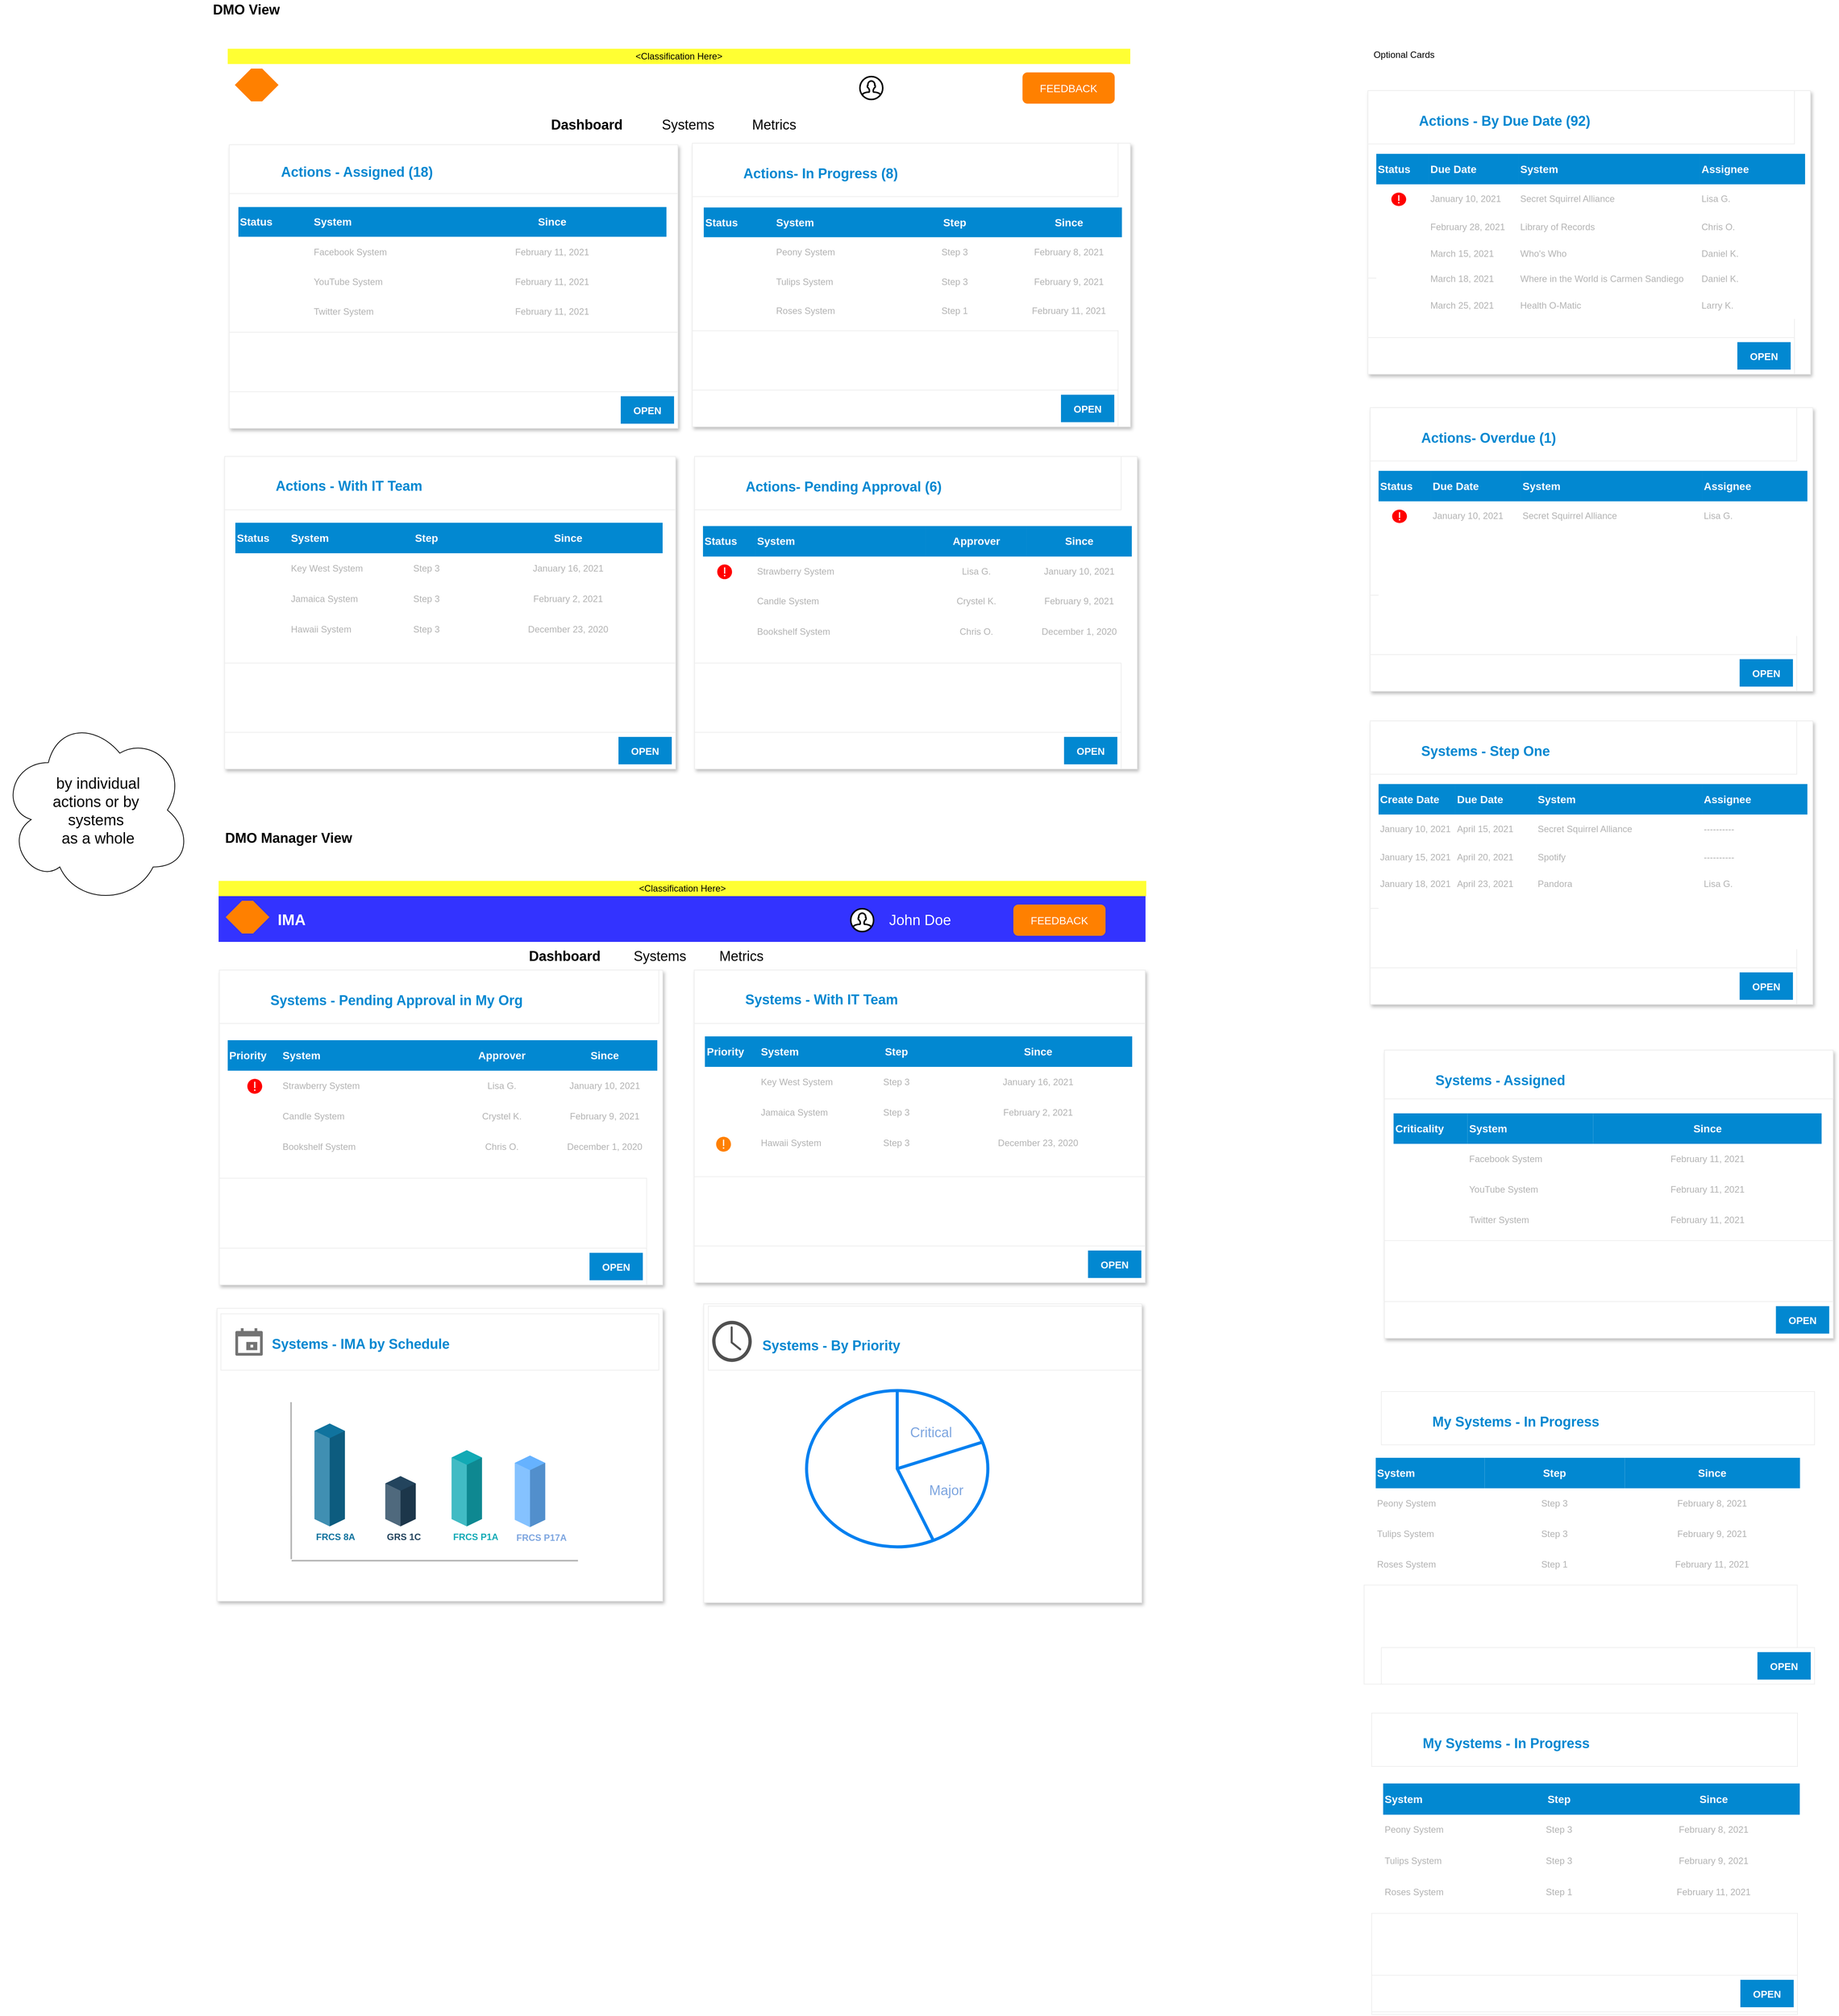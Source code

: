 <mxfile version="14.4.2" type="github"><diagram id="LhiFTFrN5k040Mp6TjFW" name="Dashboard"><mxGraphModel dx="1635" dy="866" grid="1" gridSize="10" guides="1" tooltips="1" connect="1" arrows="1" fold="1" page="1" pageScale="1" pageWidth="1100" pageHeight="850" math="0" shadow="0"><root><mxCell id="ibFiL1Bw5MCaEzBGAbg2-0"/><mxCell id="ibFiL1Bw5MCaEzBGAbg2-1" parent="ibFiL1Bw5MCaEzBGAbg2-0"/><mxCell id="ibFiL1Bw5MCaEzBGAbg2-2" value="&lt;font style=&quot;font-size: 14px&quot;&gt;FEEDBACK&lt;/font&gt;" style="rounded=1;whiteSpace=wrap;html=1;fillColor=#FF8000;strokeColor=#FF8000;fontColor=#FFFFFF;" parent="ibFiL1Bw5MCaEzBGAbg2-1" vertex="1"><mxGeometry x="1702" y="135.5" width="120" height="40" as="geometry"/></mxCell><mxCell id="ibFiL1Bw5MCaEzBGAbg2-3" value="" style="shape=image;html=1;verticalAlign=top;verticalLabelPosition=bottom;labelBackgroundColor=#ffffff;imageAspect=0;aspect=fixed;image=https://cdn3.iconfinder.com/data/icons/social-media-2125/78/bell-128.png;strokeColor=#FF8000;fillColor=#FF8000;fontColor=#FFFFFF;" parent="ibFiL1Bw5MCaEzBGAbg2-1" vertex="1"><mxGeometry x="1640" y="135.5" width="37" height="37" as="geometry"/></mxCell><mxCell id="ibFiL1Bw5MCaEzBGAbg2-4" value="" style="whiteSpace=wrap;html=1;shape=mxgraph.basic.octagon2;align=center;verticalAlign=middle;dx=12;shadow=0;sketch=0;fontSize=20;fontColor=#808080;fillColor=#FF8000;strokeColor=#FF8000;" parent="ibFiL1Bw5MCaEzBGAbg2-1" vertex="1"><mxGeometry x="668" y="130.5" width="56" height="42" as="geometry"/></mxCell><mxCell id="ibFiL1Bw5MCaEzBGAbg2-5" value="IMA" style="text;html=1;strokeColor=none;fillColor=none;align=center;verticalAlign=middle;whiteSpace=wrap;rounded=0;shadow=0;sketch=0;fontSize=20;fontColor=#FFFFFF;fontStyle=1" parent="ibFiL1Bw5MCaEzBGAbg2-1" vertex="1"><mxGeometry x="734" y="144" width="40" height="20" as="geometry"/></mxCell><mxCell id="ibFiL1Bw5MCaEzBGAbg2-6" value="" style="html=1;verticalLabelPosition=bottom;align=center;labelBackgroundColor=#ffffff;verticalAlign=top;strokeWidth=2;shadow=0;dashed=0;shape=mxgraph.ios7.icons.user;sketch=0;fontSize=20;fontColor=#FFFFFF;fillColor=#FFFFFF;" parent="ibFiL1Bw5MCaEzBGAbg2-1" vertex="1"><mxGeometry x="1488" y="140.5" width="30" height="30" as="geometry"/></mxCell><mxCell id="ibFiL1Bw5MCaEzBGAbg2-7" value="John Doe" style="text;html=1;strokeColor=none;fillColor=none;align=center;verticalAlign=middle;whiteSpace=wrap;rounded=0;shadow=0;sketch=0;fontSize=19;fontColor=#FFFFFF;" parent="ibFiL1Bw5MCaEzBGAbg2-1" vertex="1"><mxGeometry x="1531.5" y="145.5" width="94" height="20" as="geometry"/></mxCell><mxCell id="ibFiL1Bw5MCaEzBGAbg2-8" value="&amp;lt;Classification Here&amp;gt;" style="rounded=0;whiteSpace=wrap;html=1;shadow=0;sketch=0;fontSize=12;align=center;fillColor=#FFFF33;strokeColor=none;" parent="ibFiL1Bw5MCaEzBGAbg2-1" vertex="1"><mxGeometry x="658" y="104" width="1185" height="20" as="geometry"/></mxCell><mxCell id="ibFiL1Bw5MCaEzBGAbg2-9" value="" style="shape=rect;strokeColor=#eeeeee;shadow=1;align=left;fillColor=#FFFFFF;fontStyle=1" parent="ibFiL1Bw5MCaEzBGAbg2-1" vertex="1"><mxGeometry x="660" y="230" width="589" height="372" as="geometry"/></mxCell><mxCell id="ibFiL1Bw5MCaEzBGAbg2-10" value="" style="shape=rect;strokeColor=#eeeeee;fillColor=#ffffff;resizeWidth=1;" parent="ibFiL1Bw5MCaEzBGAbg2-9" vertex="1"><mxGeometry width="589" height="64" relative="1" as="geometry"/></mxCell><mxCell id="ibFiL1Bw5MCaEzBGAbg2-11" value="Actions - Assigned (18)" style="text;fontSize=18;fontColor=#0288D1;fontStyle=1" parent="ibFiL1Bw5MCaEzBGAbg2-10" vertex="1"><mxGeometry width="235" height="20" relative="1" as="geometry"><mxPoint x="66" y="18" as="offset"/></mxGeometry></mxCell><mxCell id="ibFiL1Bw5MCaEzBGAbg2-12" value="" style="shape=image;html=1;verticalAlign=top;verticalLabelPosition=bottom;labelBackgroundColor=#ffffff;imageAspect=0;aspect=fixed;image=https://cdn0.iconfinder.com/data/icons/google-material-design-3-0/48/ic_assignment_ind_48px-128.png;fillColor=#0288D1;fontColor=#FFFFFF;" parent="ibFiL1Bw5MCaEzBGAbg2-10" vertex="1"><mxGeometry x="9" y="12" width="42" height="42" as="geometry"/></mxCell><mxCell id="ibFiL1Bw5MCaEzBGAbg2-13" value="" style="shape=rect;strokeColor=#eeeeee;fillColor=#ffffff;;whiteSpace=wrap;align=left;spacingLeft=16;fontColor=#666666;verticalAlign=top;spacingTop=10;fontSize=13;spacingRight=16;" parent="ibFiL1Bw5MCaEzBGAbg2-9" vertex="1"><mxGeometry y="246.032" width="589" height="125.968" as="geometry"/></mxCell><mxCell id="ibFiL1Bw5MCaEzBGAbg2-14" value="" style="shape=rect;strokeColor=#eeeeee;fillColor=#ffffff;;whiteSpace=wrap;align=left;spacingLeft=14;fontColor=#BDBDBD;resizeWidth=1;" parent="ibFiL1Bw5MCaEzBGAbg2-9" vertex="1"><mxGeometry y="1" width="589" height="48" relative="1" as="geometry"><mxPoint y="-48" as="offset"/></mxGeometry></mxCell><mxCell id="ibFiL1Bw5MCaEzBGAbg2-15" value="OPEN" style="shape=rect;strokeColor=none;fillColor=#0288D1;fontColor=#FFFFFF;fontStyle=1;fontSize=13;" parent="ibFiL1Bw5MCaEzBGAbg2-14" vertex="1"><mxGeometry x="1" y="1" width="70" height="36" relative="1" as="geometry"><mxPoint x="-75" y="-42" as="offset"/></mxGeometry></mxCell><mxCell id="ibFiL1Bw5MCaEzBGAbg2-16" value="" style="shape=table;html=1;whiteSpace=wrap;startSize=0;container=1;collapsible=0;childLayout=tableLayout;shadow=0;strokeColor=none;fontColor=#0288D1;" parent="ibFiL1Bw5MCaEzBGAbg2-9" vertex="1"><mxGeometry x="12" y="81.683" width="562.167" height="157.46" as="geometry"/></mxCell><mxCell id="ibFiL1Bw5MCaEzBGAbg2-17" value="" style="shape=partialRectangle;html=1;whiteSpace=wrap;collapsible=0;dropTarget=0;pointerEvents=0;fillColor=none;top=0;left=0;bottom=0;right=0;points=[[0,0.5],[1,0.5]];portConstraint=eastwest;" parent="ibFiL1Bw5MCaEzBGAbg2-16" vertex="1"><mxGeometry width="562.167" height="39" as="geometry"/></mxCell><mxCell id="ibFiL1Bw5MCaEzBGAbg2-18" value="Status" style="shape=partialRectangle;html=1;whiteSpace=wrap;connectable=0;overflow=hidden;top=0;left=0;bottom=0;right=0;strokeColor=#666666;align=left;fontStyle=1;fontSize=14;fillColor=#0288D1;fontColor=#FFFFFF;" parent="ibFiL1Bw5MCaEzBGAbg2-17" vertex="1"><mxGeometry width="97" height="39" as="geometry"/></mxCell><mxCell id="ibFiL1Bw5MCaEzBGAbg2-19" value="System" style="shape=partialRectangle;html=1;whiteSpace=wrap;connectable=0;overflow=hidden;top=0;left=0;bottom=0;right=0;strokeColor=#666666;align=left;fontStyle=1;fontSize=14;fillColor=#0288D1;fontColor=#FFFFFF;" parent="ibFiL1Bw5MCaEzBGAbg2-17" vertex="1"><mxGeometry x="97" width="165" height="39" as="geometry"/></mxCell><mxCell id="ibFiL1Bw5MCaEzBGAbg2-20" value="Since" style="shape=partialRectangle;html=1;whiteSpace=wrap;connectable=0;overflow=hidden;top=0;left=0;bottom=0;right=0;strokeColor=#666666;fontStyle=1;fontSize=14;fillColor=#0288D1;fontColor=#FFFFFF;" parent="ibFiL1Bw5MCaEzBGAbg2-17" vertex="1"><mxGeometry x="262" width="300" height="39" as="geometry"/></mxCell><mxCell id="ibFiL1Bw5MCaEzBGAbg2-21" value="" style="shape=partialRectangle;html=1;whiteSpace=wrap;collapsible=0;dropTarget=0;pointerEvents=0;fillColor=none;top=0;left=0;bottom=0;right=0;points=[[0,0.5],[1,0.5]];portConstraint=eastwest;fontColor=#B3B3B3;" parent="ibFiL1Bw5MCaEzBGAbg2-16" vertex="1"><mxGeometry y="39" width="562.167" height="40" as="geometry"/></mxCell><mxCell id="ibFiL1Bw5MCaEzBGAbg2-22" style="shape=partialRectangle;html=1;whiteSpace=wrap;connectable=0;overflow=hidden;fillColor=none;top=0;left=0;bottom=0;right=0;align=left;fontColor=#B3B3B3;" parent="ibFiL1Bw5MCaEzBGAbg2-21" vertex="1"><mxGeometry width="97" height="40" as="geometry"/></mxCell><mxCell id="ibFiL1Bw5MCaEzBGAbg2-23" value="Facebook System" style="shape=partialRectangle;html=1;whiteSpace=wrap;connectable=0;overflow=hidden;fillColor=none;top=0;left=0;bottom=0;right=0;align=left;fontColor=#B3B3B3;" parent="ibFiL1Bw5MCaEzBGAbg2-21" vertex="1"><mxGeometry x="97" width="165" height="40" as="geometry"/></mxCell><mxCell id="ibFiL1Bw5MCaEzBGAbg2-24" value="February 11, 2021" style="shape=partialRectangle;html=1;whiteSpace=wrap;connectable=0;overflow=hidden;fillColor=none;top=0;left=0;bottom=0;right=0;fontColor=#B3B3B3;" parent="ibFiL1Bw5MCaEzBGAbg2-21" vertex="1"><mxGeometry x="262" width="300" height="40" as="geometry"/></mxCell><mxCell id="ibFiL1Bw5MCaEzBGAbg2-25" value="" style="shape=partialRectangle;html=1;whiteSpace=wrap;collapsible=0;dropTarget=0;pointerEvents=0;fillColor=none;top=0;left=0;bottom=0;right=0;points=[[0,0.5],[1,0.5]];portConstraint=eastwest;fontColor=#B3B3B3;" parent="ibFiL1Bw5MCaEzBGAbg2-16" vertex="1"><mxGeometry y="79" width="562.167" height="39" as="geometry"/></mxCell><mxCell id="ibFiL1Bw5MCaEzBGAbg2-26" style="shape=partialRectangle;html=1;whiteSpace=wrap;connectable=0;overflow=hidden;fillColor=none;top=0;left=0;bottom=0;right=0;align=left;fontColor=#B3B3B3;" parent="ibFiL1Bw5MCaEzBGAbg2-25" vertex="1"><mxGeometry width="97" height="39" as="geometry"/></mxCell><mxCell id="ibFiL1Bw5MCaEzBGAbg2-27" value="YouTube System" style="shape=partialRectangle;html=1;whiteSpace=wrap;connectable=0;overflow=hidden;fillColor=none;top=0;left=0;bottom=0;right=0;align=left;fontColor=#B3B3B3;" parent="ibFiL1Bw5MCaEzBGAbg2-25" vertex="1"><mxGeometry x="97" width="165" height="39" as="geometry"/></mxCell><mxCell id="ibFiL1Bw5MCaEzBGAbg2-28" value="February 11, 2021" style="shape=partialRectangle;html=1;whiteSpace=wrap;connectable=0;overflow=hidden;fillColor=none;top=0;left=0;bottom=0;right=0;fontColor=#B3B3B3;" parent="ibFiL1Bw5MCaEzBGAbg2-25" vertex="1"><mxGeometry x="262" width="300" height="39" as="geometry"/></mxCell><mxCell id="ibFiL1Bw5MCaEzBGAbg2-29" value="" style="shape=partialRectangle;html=1;whiteSpace=wrap;collapsible=0;dropTarget=0;pointerEvents=0;fillColor=none;top=0;left=0;bottom=0;right=0;points=[[0,0.5],[1,0.5]];portConstraint=eastwest;fontColor=#B3B3B3;" parent="ibFiL1Bw5MCaEzBGAbg2-16" vertex="1"><mxGeometry y="118" width="562.167" height="39" as="geometry"/></mxCell><mxCell id="ibFiL1Bw5MCaEzBGAbg2-30" style="shape=partialRectangle;html=1;whiteSpace=wrap;connectable=0;overflow=hidden;fillColor=none;top=0;left=0;bottom=0;right=0;align=left;fontColor=#B3B3B3;" parent="ibFiL1Bw5MCaEzBGAbg2-29" vertex="1"><mxGeometry width="97" height="39" as="geometry"/></mxCell><mxCell id="ibFiL1Bw5MCaEzBGAbg2-31" value="Twitter System" style="shape=partialRectangle;html=1;whiteSpace=wrap;connectable=0;overflow=hidden;fillColor=none;top=0;left=0;bottom=0;right=0;align=left;fontColor=#B3B3B3;" parent="ibFiL1Bw5MCaEzBGAbg2-29" vertex="1"><mxGeometry x="97" width="165" height="39" as="geometry"/></mxCell><mxCell id="ibFiL1Bw5MCaEzBGAbg2-32" value="February 11, 2021" style="shape=partialRectangle;html=1;whiteSpace=wrap;connectable=0;overflow=hidden;fillColor=none;top=0;left=0;bottom=0;right=0;fontColor=#B3B3B3;" parent="ibFiL1Bw5MCaEzBGAbg2-29" vertex="1"><mxGeometry x="262" width="300" height="39" as="geometry"/></mxCell><mxCell id="ibFiL1Bw5MCaEzBGAbg2-33" value="" style="shape=rect;strokeColor=#eeeeee;shadow=1;fillColor=#FFFFFF;align=left;" parent="ibFiL1Bw5MCaEzBGAbg2-1" vertex="1"><mxGeometry x="1268" y="228" width="575" height="372" as="geometry"/></mxCell><mxCell id="ibFiL1Bw5MCaEzBGAbg2-34" value="" style="shape=rect;strokeColor=#eeeeee;fillColor=#ffffff;resizeWidth=1;" parent="ibFiL1Bw5MCaEzBGAbg2-33" vertex="1"><mxGeometry width="559" height="70" relative="1" as="geometry"/></mxCell><mxCell id="ibFiL1Bw5MCaEzBGAbg2-35" value="" style="shape=image;html=1;verticalAlign=top;verticalLabelPosition=bottom;labelBackgroundColor=#ffffff;imageAspect=0;aspect=fixed;image=https://cdn3.iconfinder.com/data/icons/solid-locations-icon-set/64/Working_Tools_2-128.png;fontFamily=Helvetica;fontSize=12;fontColor=#000000;align=center;fillColor=#999999;" parent="ibFiL1Bw5MCaEzBGAbg2-34" vertex="1"><mxGeometry width="40" height="40" relative="1" as="geometry"><mxPoint x="15" y="15" as="offset"/></mxGeometry></mxCell><mxCell id="ibFiL1Bw5MCaEzBGAbg2-36" value="Actions- In Progress (8)" style="text;fontSize=18;fontColor=#0288D1;fontStyle=1" parent="ibFiL1Bw5MCaEzBGAbg2-34" vertex="1"><mxGeometry width="235" height="20" relative="1" as="geometry"><mxPoint x="65" y="22" as="offset"/></mxGeometry></mxCell><mxCell id="ibFiL1Bw5MCaEzBGAbg2-37" value="" style="shape=rect;strokeColor=#eeeeee;fillColor=#ffffff;;whiteSpace=wrap;align=left;spacingLeft=16;fontColor=#666666;verticalAlign=top;spacingTop=10;fontSize=13;spacingRight=16;" parent="ibFiL1Bw5MCaEzBGAbg2-33" vertex="1"><mxGeometry y="246.032" width="559" height="125.968" as="geometry"/></mxCell><mxCell id="ibFiL1Bw5MCaEzBGAbg2-38" value="" style="shape=rect;strokeColor=#eeeeee;fillColor=#ffffff;;whiteSpace=wrap;align=left;spacingLeft=14;fontColor=#BDBDBD;resizeWidth=1;" parent="ibFiL1Bw5MCaEzBGAbg2-33" vertex="1"><mxGeometry y="1" width="559" height="48" relative="1" as="geometry"><mxPoint y="-48" as="offset"/></mxGeometry></mxCell><mxCell id="ibFiL1Bw5MCaEzBGAbg2-39" value="OPEN" style="shape=rect;strokeColor=none;fillColor=#0288D1;fontColor=#FFFFFF;fontStyle=1;fontSize=13;" parent="ibFiL1Bw5MCaEzBGAbg2-38" vertex="1"><mxGeometry x="1" y="1" width="70" height="36" relative="1" as="geometry"><mxPoint x="-75" y="-42" as="offset"/></mxGeometry></mxCell><mxCell id="ibFiL1Bw5MCaEzBGAbg2-40" value="" style="shape=table;html=1;whiteSpace=wrap;startSize=0;container=1;collapsible=0;childLayout=tableLayout;shadow=0;strokeColor=none;fontColor=#0288D1;" parent="ibFiL1Bw5MCaEzBGAbg2-33" vertex="1"><mxGeometry x="15" y="84.281" width="548.5" height="155" as="geometry"/></mxCell><mxCell id="ibFiL1Bw5MCaEzBGAbg2-41" value="" style="shape=partialRectangle;html=1;whiteSpace=wrap;collapsible=0;dropTarget=0;pointerEvents=0;fillColor=none;top=0;left=0;bottom=0;right=0;points=[[0,0.5],[1,0.5]];portConstraint=eastwest;" parent="ibFiL1Bw5MCaEzBGAbg2-40" vertex="1"><mxGeometry width="548.5" height="39" as="geometry"/></mxCell><mxCell id="ibFiL1Bw5MCaEzBGAbg2-42" value="Status" style="shape=partialRectangle;html=1;whiteSpace=wrap;connectable=0;overflow=hidden;top=0;left=0;bottom=0;right=0;strokeColor=#666666;align=left;fontStyle=1;fontSize=14;fillColor=#0288D1;fontColor=#FFFFFF;" parent="ibFiL1Bw5MCaEzBGAbg2-41" vertex="1"><mxGeometry width="93" height="39" as="geometry"/></mxCell><mxCell id="ibFiL1Bw5MCaEzBGAbg2-43" value="System" style="shape=partialRectangle;html=1;whiteSpace=wrap;connectable=0;overflow=hidden;top=0;left=0;bottom=0;right=0;strokeColor=#666666;align=left;fontStyle=1;fontSize=14;fillColor=#0288D1;fontColor=#FFFFFF;" parent="ibFiL1Bw5MCaEzBGAbg2-41" vertex="1"><mxGeometry x="93" width="156" height="39" as="geometry"/></mxCell><mxCell id="ibFiL1Bw5MCaEzBGAbg2-44" value="Step" style="shape=partialRectangle;html=1;whiteSpace=wrap;connectable=0;overflow=hidden;top=0;left=0;bottom=0;right=0;strokeColor=#666666;fontStyle=1;fontSize=14;fillColor=#0288D1;fontColor=#FFFFFF;" parent="ibFiL1Bw5MCaEzBGAbg2-41" vertex="1"><mxGeometry x="249" width="161" height="39" as="geometry"/></mxCell><mxCell id="ibFiL1Bw5MCaEzBGAbg2-45" value="Since" style="shape=partialRectangle;html=1;whiteSpace=wrap;connectable=0;overflow=hidden;top=0;left=0;bottom=0;right=0;strokeColor=#666666;fontStyle=1;fontSize=14;fillColor=#0288D1;fontColor=#FFFFFF;" parent="ibFiL1Bw5MCaEzBGAbg2-41" vertex="1"><mxGeometry x="410" width="139" height="39" as="geometry"/></mxCell><mxCell id="ibFiL1Bw5MCaEzBGAbg2-46" value="" style="shape=partialRectangle;html=1;whiteSpace=wrap;collapsible=0;dropTarget=0;pointerEvents=0;fillColor=none;top=0;left=0;bottom=0;right=0;points=[[0,0.5],[1,0.5]];portConstraint=eastwest;fontColor=#B3B3B3;" parent="ibFiL1Bw5MCaEzBGAbg2-40" vertex="1"><mxGeometry y="39" width="548.5" height="39" as="geometry"/></mxCell><mxCell id="ibFiL1Bw5MCaEzBGAbg2-47" style="shape=partialRectangle;html=1;whiteSpace=wrap;connectable=0;overflow=hidden;fillColor=none;top=0;left=0;bottom=0;right=0;align=left;fontColor=#B3B3B3;" parent="ibFiL1Bw5MCaEzBGAbg2-46" vertex="1"><mxGeometry width="93" height="39" as="geometry"/></mxCell><mxCell id="ibFiL1Bw5MCaEzBGAbg2-48" value="Peony System" style="shape=partialRectangle;html=1;whiteSpace=wrap;connectable=0;overflow=hidden;fillColor=none;top=0;left=0;bottom=0;right=0;align=left;fontColor=#B3B3B3;" parent="ibFiL1Bw5MCaEzBGAbg2-46" vertex="1"><mxGeometry x="93" width="156" height="39" as="geometry"/></mxCell><mxCell id="ibFiL1Bw5MCaEzBGAbg2-49" value="Step 3" style="shape=partialRectangle;html=1;whiteSpace=wrap;connectable=0;overflow=hidden;fillColor=none;top=0;left=0;bottom=0;right=0;fontColor=#B3B3B3;" parent="ibFiL1Bw5MCaEzBGAbg2-46" vertex="1"><mxGeometry x="249" width="161" height="39" as="geometry"/></mxCell><mxCell id="ibFiL1Bw5MCaEzBGAbg2-50" value="February 8, 2021" style="shape=partialRectangle;html=1;whiteSpace=wrap;connectable=0;overflow=hidden;fillColor=none;top=0;left=0;bottom=0;right=0;fontColor=#B3B3B3;" parent="ibFiL1Bw5MCaEzBGAbg2-46" vertex="1"><mxGeometry x="410" width="139" height="39" as="geometry"/></mxCell><mxCell id="ibFiL1Bw5MCaEzBGAbg2-51" value="" style="shape=partialRectangle;html=1;whiteSpace=wrap;collapsible=0;dropTarget=0;pointerEvents=0;fillColor=none;top=0;left=0;bottom=0;right=0;points=[[0,0.5],[1,0.5]];portConstraint=eastwest;fontColor=#B3B3B3;" parent="ibFiL1Bw5MCaEzBGAbg2-40" vertex="1"><mxGeometry y="78" width="548.5" height="39" as="geometry"/></mxCell><mxCell id="ibFiL1Bw5MCaEzBGAbg2-52" style="shape=partialRectangle;html=1;whiteSpace=wrap;connectable=0;overflow=hidden;fillColor=none;top=0;left=0;bottom=0;right=0;align=left;fontColor=#B3B3B3;" parent="ibFiL1Bw5MCaEzBGAbg2-51" vertex="1"><mxGeometry width="93" height="39" as="geometry"/></mxCell><mxCell id="ibFiL1Bw5MCaEzBGAbg2-53" value="Tulips System" style="shape=partialRectangle;html=1;whiteSpace=wrap;connectable=0;overflow=hidden;fillColor=none;top=0;left=0;bottom=0;right=0;align=left;fontColor=#B3B3B3;" parent="ibFiL1Bw5MCaEzBGAbg2-51" vertex="1"><mxGeometry x="93" width="156" height="39" as="geometry"/></mxCell><mxCell id="ibFiL1Bw5MCaEzBGAbg2-54" value="Step 3" style="shape=partialRectangle;html=1;whiteSpace=wrap;connectable=0;overflow=hidden;fillColor=none;top=0;left=0;bottom=0;right=0;fontColor=#B3B3B3;" parent="ibFiL1Bw5MCaEzBGAbg2-51" vertex="1"><mxGeometry x="249" width="161" height="39" as="geometry"/></mxCell><mxCell id="ibFiL1Bw5MCaEzBGAbg2-55" value="February 9, 2021" style="shape=partialRectangle;html=1;whiteSpace=wrap;connectable=0;overflow=hidden;fillColor=none;top=0;left=0;bottom=0;right=0;fontColor=#B3B3B3;" parent="ibFiL1Bw5MCaEzBGAbg2-51" vertex="1"><mxGeometry x="410" width="139" height="39" as="geometry"/></mxCell><mxCell id="ibFiL1Bw5MCaEzBGAbg2-56" value="" style="shape=partialRectangle;html=1;whiteSpace=wrap;collapsible=0;dropTarget=0;pointerEvents=0;fillColor=none;top=0;left=0;bottom=0;right=0;points=[[0,0.5],[1,0.5]];portConstraint=eastwest;fontColor=#B3B3B3;" parent="ibFiL1Bw5MCaEzBGAbg2-40" vertex="1"><mxGeometry y="117" width="548.5" height="38" as="geometry"/></mxCell><mxCell id="ibFiL1Bw5MCaEzBGAbg2-57" style="shape=partialRectangle;html=1;whiteSpace=wrap;connectable=0;overflow=hidden;fillColor=none;top=0;left=0;bottom=0;right=0;align=left;fontColor=#B3B3B3;" parent="ibFiL1Bw5MCaEzBGAbg2-56" vertex="1"><mxGeometry width="93" height="38" as="geometry"/></mxCell><mxCell id="ibFiL1Bw5MCaEzBGAbg2-58" value="Roses System" style="shape=partialRectangle;html=1;whiteSpace=wrap;connectable=0;overflow=hidden;fillColor=none;top=0;left=0;bottom=0;right=0;align=left;fontColor=#B3B3B3;" parent="ibFiL1Bw5MCaEzBGAbg2-56" vertex="1"><mxGeometry x="93" width="156" height="38" as="geometry"/></mxCell><mxCell id="ibFiL1Bw5MCaEzBGAbg2-59" value="Step 1" style="shape=partialRectangle;html=1;whiteSpace=wrap;connectable=0;overflow=hidden;fillColor=none;top=0;left=0;bottom=0;right=0;fontColor=#B3B3B3;" parent="ibFiL1Bw5MCaEzBGAbg2-56" vertex="1"><mxGeometry x="249" width="161" height="38" as="geometry"/></mxCell><mxCell id="ibFiL1Bw5MCaEzBGAbg2-60" value="February 11, 2021" style="shape=partialRectangle;html=1;whiteSpace=wrap;connectable=0;overflow=hidden;fillColor=none;top=0;left=0;bottom=0;right=0;fontColor=#B3B3B3;" parent="ibFiL1Bw5MCaEzBGAbg2-56" vertex="1"><mxGeometry x="410" width="139" height="38" as="geometry"/></mxCell><mxCell id="ibFiL1Bw5MCaEzBGAbg2-61" value="" style="shape=rect;strokeColor=#eeeeee;shadow=1;fillColor=#FFFFFF;" parent="ibFiL1Bw5MCaEzBGAbg2-1" vertex="1"><mxGeometry x="654" y="639" width="592" height="410" as="geometry"/></mxCell><mxCell id="ibFiL1Bw5MCaEzBGAbg2-62" value="" style="shape=rect;strokeColor=#eeeeee;fillColor=#ffffff;resizeWidth=1;" parent="ibFiL1Bw5MCaEzBGAbg2-61" vertex="1"><mxGeometry width="592" height="70" relative="1" as="geometry"/></mxCell><mxCell id="ibFiL1Bw5MCaEzBGAbg2-63" value="" style="shape=image;html=1;verticalAlign=top;verticalLabelPosition=bottom;labelBackgroundColor=#ffffff;imageAspect=0;aspect=fixed;image=https://cdn4.iconfinder.com/data/icons/top-search-7/128/_people_users_people_team_leader_group_community-16-128.png;fontFamily=Helvetica;fontSize=12;fontColor=#000000;align=center;fillColor=#999999;" parent="ibFiL1Bw5MCaEzBGAbg2-62" vertex="1"><mxGeometry width="40" height="40" relative="1" as="geometry"><mxPoint x="15" y="15" as="offset"/></mxGeometry></mxCell><mxCell id="ibFiL1Bw5MCaEzBGAbg2-64" value="Actions - With IT Team" style="text;fontSize=18;fontColor=#0288D1;fontStyle=1" parent="ibFiL1Bw5MCaEzBGAbg2-62" vertex="1"><mxGeometry width="235" height="20" relative="1" as="geometry"><mxPoint x="65" y="21" as="offset"/></mxGeometry></mxCell><mxCell id="ibFiL1Bw5MCaEzBGAbg2-65" value="" style="shape=rect;strokeColor=#eeeeee;fillColor=#ffffff;;whiteSpace=wrap;align=left;spacingLeft=16;fontColor=#666666;verticalAlign=top;spacingTop=10;fontSize=13;spacingRight=16;" parent="ibFiL1Bw5MCaEzBGAbg2-61" vertex="1"><mxGeometry y="271.164" width="592" height="138.836" as="geometry"/></mxCell><mxCell id="ibFiL1Bw5MCaEzBGAbg2-66" value="" style="shape=rect;strokeColor=#eeeeee;fillColor=#ffffff;;whiteSpace=wrap;align=left;spacingLeft=14;fontColor=#BDBDBD;resizeWidth=1;" parent="ibFiL1Bw5MCaEzBGAbg2-61" vertex="1"><mxGeometry y="1" width="592" height="48" relative="1" as="geometry"><mxPoint y="-48" as="offset"/></mxGeometry></mxCell><mxCell id="ibFiL1Bw5MCaEzBGAbg2-67" value="OPEN" style="shape=rect;strokeColor=none;fontStyle=1;fontSize=13;fillColor=#0288D1;fontColor=#FFFFFF;" parent="ibFiL1Bw5MCaEzBGAbg2-66" vertex="1"><mxGeometry x="1" y="1" width="70" height="36" relative="1" as="geometry"><mxPoint x="-75" y="-42" as="offset"/></mxGeometry></mxCell><mxCell id="ibFiL1Bw5MCaEzBGAbg2-68" value="" style="shape=table;html=1;whiteSpace=wrap;startSize=0;container=1;collapsible=0;childLayout=tableLayout;shadow=0;strokeColor=none;fontColor=#0288D1;" parent="ibFiL1Bw5MCaEzBGAbg2-61" vertex="1"><mxGeometry x="14" y="87" width="561" height="160" as="geometry"/></mxCell><mxCell id="ibFiL1Bw5MCaEzBGAbg2-69" value="" style="shape=partialRectangle;html=1;whiteSpace=wrap;collapsible=0;dropTarget=0;pointerEvents=0;fillColor=none;top=0;left=0;bottom=0;right=0;points=[[0,0.5],[1,0.5]];portConstraint=eastwest;" parent="ibFiL1Bw5MCaEzBGAbg2-68" vertex="1"><mxGeometry width="561" height="40" as="geometry"/></mxCell><mxCell id="ibFiL1Bw5MCaEzBGAbg2-70" value="Status" style="shape=partialRectangle;html=1;whiteSpace=wrap;connectable=0;overflow=hidden;top=0;left=0;bottom=0;right=0;strokeColor=#666666;align=left;fontStyle=1;fontSize=14;fillColor=#0288D1;fontColor=#FFFFFF;" parent="ibFiL1Bw5MCaEzBGAbg2-69" vertex="1"><mxGeometry width="71" height="40" as="geometry"/></mxCell><mxCell id="ibFiL1Bw5MCaEzBGAbg2-71" value="System" style="shape=partialRectangle;html=1;whiteSpace=wrap;connectable=0;overflow=hidden;top=0;left=0;bottom=0;right=0;strokeColor=#666666;align=left;fontStyle=1;fontSize=14;fillColor=#0288D1;fontColor=#FFFFFF;" parent="ibFiL1Bw5MCaEzBGAbg2-69" vertex="1"><mxGeometry x="71" width="118" height="40" as="geometry"/></mxCell><mxCell id="ibFiL1Bw5MCaEzBGAbg2-72" value="Step" style="shape=partialRectangle;html=1;whiteSpace=wrap;connectable=0;overflow=hidden;top=0;left=0;bottom=0;right=0;strokeColor=#666666;fontStyle=1;fontSize=14;fillColor=#0288D1;fontColor=#FFFFFF;" parent="ibFiL1Bw5MCaEzBGAbg2-69" vertex="1"><mxGeometry x="189" width="124" height="40" as="geometry"/></mxCell><mxCell id="ibFiL1Bw5MCaEzBGAbg2-73" value="Since" style="shape=partialRectangle;html=1;whiteSpace=wrap;connectable=0;overflow=hidden;top=0;left=0;bottom=0;right=0;strokeColor=#666666;fontStyle=1;fontSize=14;fillColor=#0288D1;fontColor=#FFFFFF;" parent="ibFiL1Bw5MCaEzBGAbg2-69" vertex="1"><mxGeometry x="313" width="248" height="40" as="geometry"/></mxCell><mxCell id="ibFiL1Bw5MCaEzBGAbg2-74" value="" style="shape=partialRectangle;html=1;whiteSpace=wrap;collapsible=0;dropTarget=0;pointerEvents=0;fillColor=none;top=0;left=0;bottom=0;right=0;points=[[0,0.5],[1,0.5]];portConstraint=eastwest;fontColor=#B3B3B3;" parent="ibFiL1Bw5MCaEzBGAbg2-68" vertex="1"><mxGeometry y="40" width="561" height="40" as="geometry"/></mxCell><mxCell id="ibFiL1Bw5MCaEzBGAbg2-75" style="shape=partialRectangle;html=1;whiteSpace=wrap;connectable=0;overflow=hidden;fillColor=none;top=0;left=0;bottom=0;right=0;align=left;fontColor=#B3B3B3;" parent="ibFiL1Bw5MCaEzBGAbg2-74" vertex="1"><mxGeometry width="71" height="40" as="geometry"/></mxCell><mxCell id="ibFiL1Bw5MCaEzBGAbg2-76" value="Key West System" style="shape=partialRectangle;html=1;whiteSpace=wrap;connectable=0;overflow=hidden;fillColor=none;top=0;left=0;bottom=0;right=0;align=left;fontColor=#B3B3B3;" parent="ibFiL1Bw5MCaEzBGAbg2-74" vertex="1"><mxGeometry x="71" width="118" height="40" as="geometry"/></mxCell><mxCell id="ibFiL1Bw5MCaEzBGAbg2-77" value="Step 3" style="shape=partialRectangle;html=1;whiteSpace=wrap;connectable=0;overflow=hidden;fillColor=none;top=0;left=0;bottom=0;right=0;fontColor=#B3B3B3;" parent="ibFiL1Bw5MCaEzBGAbg2-74" vertex="1"><mxGeometry x="189" width="124" height="40" as="geometry"/></mxCell><mxCell id="ibFiL1Bw5MCaEzBGAbg2-78" value="January 16, 2021" style="shape=partialRectangle;html=1;whiteSpace=wrap;connectable=0;overflow=hidden;fillColor=none;top=0;left=0;bottom=0;right=0;fontColor=#B3B3B3;" parent="ibFiL1Bw5MCaEzBGAbg2-74" vertex="1"><mxGeometry x="313" width="248" height="40" as="geometry"/></mxCell><mxCell id="ibFiL1Bw5MCaEzBGAbg2-79" value="" style="shape=partialRectangle;html=1;whiteSpace=wrap;collapsible=0;dropTarget=0;pointerEvents=0;fillColor=none;top=0;left=0;bottom=0;right=0;points=[[0,0.5],[1,0.5]];portConstraint=eastwest;fontColor=#B3B3B3;" parent="ibFiL1Bw5MCaEzBGAbg2-68" vertex="1"><mxGeometry y="80" width="561" height="40" as="geometry"/></mxCell><mxCell id="ibFiL1Bw5MCaEzBGAbg2-80" style="shape=partialRectangle;html=1;whiteSpace=wrap;connectable=0;overflow=hidden;fillColor=none;top=0;left=0;bottom=0;right=0;align=left;fontColor=#B3B3B3;" parent="ibFiL1Bw5MCaEzBGAbg2-79" vertex="1"><mxGeometry width="71" height="40" as="geometry"/></mxCell><mxCell id="ibFiL1Bw5MCaEzBGAbg2-81" value="Jamaica System" style="shape=partialRectangle;html=1;whiteSpace=wrap;connectable=0;overflow=hidden;fillColor=none;top=0;left=0;bottom=0;right=0;align=left;fontColor=#B3B3B3;" parent="ibFiL1Bw5MCaEzBGAbg2-79" vertex="1"><mxGeometry x="71" width="118" height="40" as="geometry"/></mxCell><mxCell id="ibFiL1Bw5MCaEzBGAbg2-82" value="Step 3" style="shape=partialRectangle;html=1;whiteSpace=wrap;connectable=0;overflow=hidden;fillColor=none;top=0;left=0;bottom=0;right=0;fontColor=#B3B3B3;" parent="ibFiL1Bw5MCaEzBGAbg2-79" vertex="1"><mxGeometry x="189" width="124" height="40" as="geometry"/></mxCell><mxCell id="ibFiL1Bw5MCaEzBGAbg2-83" value="February 2, 2021" style="shape=partialRectangle;html=1;whiteSpace=wrap;connectable=0;overflow=hidden;fillColor=none;top=0;left=0;bottom=0;right=0;fontColor=#B3B3B3;" parent="ibFiL1Bw5MCaEzBGAbg2-79" vertex="1"><mxGeometry x="313" width="248" height="40" as="geometry"/></mxCell><mxCell id="ibFiL1Bw5MCaEzBGAbg2-84" value="" style="shape=partialRectangle;html=1;whiteSpace=wrap;collapsible=0;dropTarget=0;pointerEvents=0;fillColor=none;top=0;left=0;bottom=0;right=0;points=[[0,0.5],[1,0.5]];portConstraint=eastwest;fontColor=#B3B3B3;" parent="ibFiL1Bw5MCaEzBGAbg2-68" vertex="1"><mxGeometry y="120" width="561" height="40" as="geometry"/></mxCell><mxCell id="ibFiL1Bw5MCaEzBGAbg2-85" style="shape=partialRectangle;html=1;whiteSpace=wrap;connectable=0;overflow=hidden;fillColor=none;top=0;left=0;bottom=0;right=0;align=left;fontColor=#B3B3B3;" parent="ibFiL1Bw5MCaEzBGAbg2-84" vertex="1"><mxGeometry width="71" height="40" as="geometry"/></mxCell><mxCell id="ibFiL1Bw5MCaEzBGAbg2-86" value="Hawaii System" style="shape=partialRectangle;html=1;whiteSpace=wrap;connectable=0;overflow=hidden;fillColor=none;top=0;left=0;bottom=0;right=0;align=left;fontColor=#B3B3B3;" parent="ibFiL1Bw5MCaEzBGAbg2-84" vertex="1"><mxGeometry x="71" width="118" height="40" as="geometry"/></mxCell><mxCell id="ibFiL1Bw5MCaEzBGAbg2-87" value="Step 3" style="shape=partialRectangle;html=1;whiteSpace=wrap;connectable=0;overflow=hidden;fillColor=none;top=0;left=0;bottom=0;right=0;fontColor=#B3B3B3;" parent="ibFiL1Bw5MCaEzBGAbg2-84" vertex="1"><mxGeometry x="189" width="124" height="40" as="geometry"/></mxCell><mxCell id="ibFiL1Bw5MCaEzBGAbg2-88" value="December 23, 2020" style="shape=partialRectangle;html=1;whiteSpace=wrap;connectable=0;overflow=hidden;fillColor=none;top=0;left=0;bottom=0;right=0;fontColor=#B3B3B3;" parent="ibFiL1Bw5MCaEzBGAbg2-84" vertex="1"><mxGeometry x="313" width="248" height="40" as="geometry"/></mxCell><mxCell id="ibFiL1Bw5MCaEzBGAbg2-89" value="" style="shape=image;html=1;verticalAlign=top;verticalLabelPosition=bottom;labelBackgroundColor=#ffffff;imageAspect=0;aspect=fixed;image=https://cdn4.iconfinder.com/data/icons/the-weather-is-nice-today/64/weather_48-128.png" parent="ibFiL1Bw5MCaEzBGAbg2-61" vertex="1"><mxGeometry x="28" y="172" width="30" height="30" as="geometry"/></mxCell><mxCell id="ibFiL1Bw5MCaEzBGAbg2-90" value="DMO View" style="text;html=1;resizable=0;autosize=1;align=center;verticalAlign=middle;points=[];fillColor=none;strokeColor=none;rounded=0;fontSize=18;fontStyle=1" parent="ibFiL1Bw5MCaEzBGAbg2-1" vertex="1"><mxGeometry x="633" y="40" width="98" height="26" as="geometry"/></mxCell><mxCell id="ibFiL1Bw5MCaEzBGAbg2-91" value="" style="shape=rect;strokeColor=#eeeeee;shadow=1;fillColor=#FFFFFF;" parent="ibFiL1Bw5MCaEzBGAbg2-1" vertex="1"><mxGeometry x="1271" y="639" width="581" height="410" as="geometry"/></mxCell><mxCell id="ibFiL1Bw5MCaEzBGAbg2-92" value="" style="shape=rect;strokeColor=#eeeeee;fillColor=#ffffff;resizeWidth=1;" parent="ibFiL1Bw5MCaEzBGAbg2-91" vertex="1"><mxGeometry width="560.036" height="70" relative="1" as="geometry"/></mxCell><mxCell id="ibFiL1Bw5MCaEzBGAbg2-93" value="" style="shape=image;html=1;verticalAlign=top;verticalLabelPosition=bottom;labelBackgroundColor=#ffffff;imageAspect=0;aspect=fixed;image=https://cdn2.iconfinder.com/data/icons/project-management-8/500/Approval-2-128.png;fontFamily=Helvetica;fontSize=12;fontColor=#000000;align=center;fillColor=#999999;" parent="ibFiL1Bw5MCaEzBGAbg2-92" vertex="1"><mxGeometry width="46" height="46" relative="1" as="geometry"><mxPoint x="15" y="15" as="offset"/></mxGeometry></mxCell><mxCell id="ibFiL1Bw5MCaEzBGAbg2-94" value="Actions- Pending Approval (6)" style="text;fontSize=18;fontColor=#0288D1;fontStyle=1" parent="ibFiL1Bw5MCaEzBGAbg2-92" vertex="1"><mxGeometry width="235" height="20" relative="1" as="geometry"><mxPoint x="65" y="22" as="offset"/></mxGeometry></mxCell><mxCell id="ibFiL1Bw5MCaEzBGAbg2-95" value="" style="shape=rect;strokeColor=#eeeeee;fillColor=#ffffff;;whiteSpace=wrap;align=left;spacingLeft=16;fontColor=#666666;verticalAlign=top;spacingTop=10;fontSize=13;spacingRight=16;" parent="ibFiL1Bw5MCaEzBGAbg2-91" vertex="1"><mxGeometry y="271.164" width="560.036" height="138.836" as="geometry"/></mxCell><mxCell id="ibFiL1Bw5MCaEzBGAbg2-96" value="" style="shape=rect;strokeColor=#eeeeee;fillColor=#ffffff;;whiteSpace=wrap;align=left;spacingLeft=14;fontColor=#BDBDBD;resizeWidth=1;" parent="ibFiL1Bw5MCaEzBGAbg2-91" vertex="1"><mxGeometry y="1" width="560.036" height="48" relative="1" as="geometry"><mxPoint y="-48" as="offset"/></mxGeometry></mxCell><mxCell id="ibFiL1Bw5MCaEzBGAbg2-97" value="OPEN" style="shape=rect;strokeColor=none;fillColor=#0288D1;fontColor=#FFFFFF;fontSize=13;fontStyle=1;" parent="ibFiL1Bw5MCaEzBGAbg2-96" vertex="1"><mxGeometry x="1" y="1" width="70" height="36" relative="1" as="geometry"><mxPoint x="-75" y="-42" as="offset"/></mxGeometry></mxCell><mxCell id="ibFiL1Bw5MCaEzBGAbg2-98" value="" style="shape=table;html=1;whiteSpace=wrap;startSize=0;container=1;collapsible=0;childLayout=tableLayout;shadow=0;strokeColor=none;fontColor=#0288D1;" parent="ibFiL1Bw5MCaEzBGAbg2-91" vertex="1"><mxGeometry x="10.981" y="91.332" width="562.643" height="158.838" as="geometry"/></mxCell><mxCell id="ibFiL1Bw5MCaEzBGAbg2-99" value="" style="shape=partialRectangle;html=1;whiteSpace=wrap;collapsible=0;dropTarget=0;pointerEvents=0;fillColor=none;top=0;left=0;bottom=0;right=0;points=[[0,0.5],[1,0.5]];portConstraint=eastwest;" parent="ibFiL1Bw5MCaEzBGAbg2-98" vertex="1"><mxGeometry width="562.643" height="40" as="geometry"/></mxCell><mxCell id="ibFiL1Bw5MCaEzBGAbg2-100" value="Status" style="shape=partialRectangle;html=1;whiteSpace=wrap;connectable=0;overflow=hidden;top=0;left=0;bottom=0;right=0;strokeColor=#666666;align=left;fontStyle=1;fontSize=14;fillColor=#0288D1;fontColor=#FFFFFF;" parent="ibFiL1Bw5MCaEzBGAbg2-99" vertex="1"><mxGeometry width="69" height="40" as="geometry"/></mxCell><mxCell id="ibFiL1Bw5MCaEzBGAbg2-101" value="System" style="shape=partialRectangle;html=1;whiteSpace=wrap;connectable=0;overflow=hidden;top=0;left=0;bottom=0;right=0;strokeColor=#666666;align=left;fontStyle=1;fontSize=14;fillColor=#0288D1;fontColor=#FFFFFF;" parent="ibFiL1Bw5MCaEzBGAbg2-99" vertex="1"><mxGeometry x="69" width="224" height="40" as="geometry"/></mxCell><mxCell id="ibFiL1Bw5MCaEzBGAbg2-102" value="Approver" style="shape=partialRectangle;html=1;whiteSpace=wrap;connectable=0;overflow=hidden;top=0;left=0;bottom=0;right=0;strokeColor=#666666;fontStyle=1;fontSize=14;fillColor=#0288D1;fontColor=#FFFFFF;" parent="ibFiL1Bw5MCaEzBGAbg2-99" vertex="1"><mxGeometry x="293" width="132" height="40" as="geometry"/></mxCell><mxCell id="ibFiL1Bw5MCaEzBGAbg2-103" value="Since" style="shape=partialRectangle;html=1;whiteSpace=wrap;connectable=0;overflow=hidden;top=0;left=0;bottom=0;right=0;strokeColor=#666666;fontStyle=1;fontSize=14;fillColor=#0288D1;fontColor=#FFFFFF;" parent="ibFiL1Bw5MCaEzBGAbg2-99" vertex="1"><mxGeometry x="425" width="138" height="40" as="geometry"/></mxCell><mxCell id="ibFiL1Bw5MCaEzBGAbg2-104" value="" style="shape=partialRectangle;html=1;whiteSpace=wrap;collapsible=0;dropTarget=0;pointerEvents=0;fillColor=none;top=0;left=0;bottom=0;right=0;points=[[0,0.5],[1,0.5]];portConstraint=eastwest;fontColor=#B3B3B3;" parent="ibFiL1Bw5MCaEzBGAbg2-98" vertex="1"><mxGeometry y="40" width="562.643" height="39" as="geometry"/></mxCell><mxCell id="ibFiL1Bw5MCaEzBGAbg2-105" style="shape=partialRectangle;html=1;whiteSpace=wrap;connectable=0;overflow=hidden;fillColor=none;top=0;left=0;bottom=0;right=0;align=left;fontColor=#B3B3B3;" parent="ibFiL1Bw5MCaEzBGAbg2-104" vertex="1"><mxGeometry width="69" height="39" as="geometry"/></mxCell><mxCell id="ibFiL1Bw5MCaEzBGAbg2-106" value="Strawberry System" style="shape=partialRectangle;html=1;whiteSpace=wrap;connectable=0;overflow=hidden;fillColor=none;top=0;left=0;bottom=0;right=0;align=left;fontColor=#B3B3B3;" parent="ibFiL1Bw5MCaEzBGAbg2-104" vertex="1"><mxGeometry x="69" width="224" height="39" as="geometry"/></mxCell><mxCell id="ibFiL1Bw5MCaEzBGAbg2-107" value="Lisa G." style="shape=partialRectangle;html=1;whiteSpace=wrap;connectable=0;overflow=hidden;fillColor=none;top=0;left=0;bottom=0;right=0;fontColor=#B3B3B3;" parent="ibFiL1Bw5MCaEzBGAbg2-104" vertex="1"><mxGeometry x="293" width="132" height="39" as="geometry"/></mxCell><mxCell id="ibFiL1Bw5MCaEzBGAbg2-108" value="January 10, 2021" style="shape=partialRectangle;html=1;whiteSpace=wrap;connectable=0;overflow=hidden;fillColor=none;top=0;left=0;bottom=0;right=0;fontColor=#B3B3B3;" parent="ibFiL1Bw5MCaEzBGAbg2-104" vertex="1"><mxGeometry x="425" width="138" height="39" as="geometry"/></mxCell><mxCell id="ibFiL1Bw5MCaEzBGAbg2-109" value="" style="shape=partialRectangle;html=1;whiteSpace=wrap;collapsible=0;dropTarget=0;pointerEvents=0;fillColor=none;top=0;left=0;bottom=0;right=0;points=[[0,0.5],[1,0.5]];portConstraint=eastwest;fontColor=#B3B3B3;" parent="ibFiL1Bw5MCaEzBGAbg2-98" vertex="1"><mxGeometry y="79" width="562.643" height="40" as="geometry"/></mxCell><mxCell id="ibFiL1Bw5MCaEzBGAbg2-110" style="shape=partialRectangle;html=1;whiteSpace=wrap;connectable=0;overflow=hidden;fillColor=none;top=0;left=0;bottom=0;right=0;align=left;fontColor=#B3B3B3;" parent="ibFiL1Bw5MCaEzBGAbg2-109" vertex="1"><mxGeometry width="69" height="40" as="geometry"/></mxCell><mxCell id="ibFiL1Bw5MCaEzBGAbg2-111" value="Candle System" style="shape=partialRectangle;html=1;whiteSpace=wrap;connectable=0;overflow=hidden;fillColor=none;top=0;left=0;bottom=0;right=0;align=left;fontColor=#B3B3B3;" parent="ibFiL1Bw5MCaEzBGAbg2-109" vertex="1"><mxGeometry x="69" width="224" height="40" as="geometry"/></mxCell><mxCell id="ibFiL1Bw5MCaEzBGAbg2-112" value="Crystel K." style="shape=partialRectangle;html=1;whiteSpace=wrap;connectable=0;overflow=hidden;fillColor=none;top=0;left=0;bottom=0;right=0;fontColor=#B3B3B3;" parent="ibFiL1Bw5MCaEzBGAbg2-109" vertex="1"><mxGeometry x="293" width="132" height="40" as="geometry"/></mxCell><mxCell id="ibFiL1Bw5MCaEzBGAbg2-113" value="February 9, 2021" style="shape=partialRectangle;html=1;whiteSpace=wrap;connectable=0;overflow=hidden;fillColor=none;top=0;left=0;bottom=0;right=0;fontColor=#B3B3B3;" parent="ibFiL1Bw5MCaEzBGAbg2-109" vertex="1"><mxGeometry x="425" width="138" height="40" as="geometry"/></mxCell><mxCell id="ibFiL1Bw5MCaEzBGAbg2-114" value="" style="shape=partialRectangle;html=1;whiteSpace=wrap;collapsible=0;dropTarget=0;pointerEvents=0;fillColor=none;top=0;left=0;bottom=0;right=0;points=[[0,0.5],[1,0.5]];portConstraint=eastwest;fontColor=#B3B3B3;" parent="ibFiL1Bw5MCaEzBGAbg2-98" vertex="1"><mxGeometry y="119" width="562.643" height="40" as="geometry"/></mxCell><mxCell id="ibFiL1Bw5MCaEzBGAbg2-115" style="shape=partialRectangle;html=1;whiteSpace=wrap;connectable=0;overflow=hidden;fillColor=none;top=0;left=0;bottom=0;right=0;align=left;fontColor=#B3B3B3;" parent="ibFiL1Bw5MCaEzBGAbg2-114" vertex="1"><mxGeometry width="69" height="40" as="geometry"/></mxCell><mxCell id="ibFiL1Bw5MCaEzBGAbg2-116" value="Bookshelf System" style="shape=partialRectangle;html=1;whiteSpace=wrap;connectable=0;overflow=hidden;fillColor=none;top=0;left=0;bottom=0;right=0;align=left;fontColor=#B3B3B3;" parent="ibFiL1Bw5MCaEzBGAbg2-114" vertex="1"><mxGeometry x="69" width="224" height="40" as="geometry"/></mxCell><mxCell id="ibFiL1Bw5MCaEzBGAbg2-117" value="Chris O." style="shape=partialRectangle;html=1;whiteSpace=wrap;connectable=0;overflow=hidden;fillColor=none;top=0;left=0;bottom=0;right=0;fontColor=#B3B3B3;" parent="ibFiL1Bw5MCaEzBGAbg2-114" vertex="1"><mxGeometry x="293" width="132" height="40" as="geometry"/></mxCell><mxCell id="ibFiL1Bw5MCaEzBGAbg2-118" value="December 1, 2020" style="shape=partialRectangle;html=1;whiteSpace=wrap;connectable=0;overflow=hidden;fillColor=none;top=0;left=0;bottom=0;right=0;fontColor=#B3B3B3;" parent="ibFiL1Bw5MCaEzBGAbg2-114" vertex="1"><mxGeometry x="425" width="138" height="40" as="geometry"/></mxCell><mxCell id="ibFiL1Bw5MCaEzBGAbg2-119" value="" style="pointerEvents=1;shadow=0;dashed=0;html=1;strokeColor=none;labelPosition=center;verticalLabelPosition=bottom;verticalAlign=top;align=center;outlineConnect=0;shape=mxgraph.veeam2.critical;fontSize=14;fontColor=#FFFFFF;fillColor=#FF0000;" parent="ibFiL1Bw5MCaEzBGAbg2-91" vertex="1"><mxGeometry x="28.938" y="140.969" width="20.964" height="20.847" as="geometry"/></mxCell><mxCell id="ibFiL1Bw5MCaEzBGAbg2-120" value="" style="rounded=0;whiteSpace=wrap;html=1;fillColor=#3333FF;strokeColor=none;" parent="ibFiL1Bw5MCaEzBGAbg2-1" vertex="1"><mxGeometry x="646" y="1216" width="1217" height="60" as="geometry"/></mxCell><mxCell id="ibFiL1Bw5MCaEzBGAbg2-121" value="&lt;font style=&quot;font-size: 14px&quot;&gt;FEEDBACK&lt;/font&gt;" style="rounded=1;whiteSpace=wrap;html=1;fillColor=#FF8000;strokeColor=#FF8000;fontColor=#FFFFFF;" parent="ibFiL1Bw5MCaEzBGAbg2-1" vertex="1"><mxGeometry x="1690" y="1227.5" width="120" height="40" as="geometry"/></mxCell><mxCell id="ibFiL1Bw5MCaEzBGAbg2-122" value="" style="shape=image;html=1;verticalAlign=top;verticalLabelPosition=bottom;labelBackgroundColor=#ffffff;imageAspect=0;aspect=fixed;image=https://cdn3.iconfinder.com/data/icons/social-media-2125/78/bell-128.png;strokeColor=#FF8000;fillColor=#FF8000;fontColor=#FFFFFF;" parent="ibFiL1Bw5MCaEzBGAbg2-1" vertex="1"><mxGeometry x="1628" y="1227.5" width="37" height="37" as="geometry"/></mxCell><mxCell id="ibFiL1Bw5MCaEzBGAbg2-123" value="" style="whiteSpace=wrap;html=1;shape=mxgraph.basic.octagon2;align=center;verticalAlign=middle;dx=12;shadow=0;sketch=0;fontSize=20;fontColor=#808080;fillColor=#FF8000;strokeColor=#FF8000;" parent="ibFiL1Bw5MCaEzBGAbg2-1" vertex="1"><mxGeometry x="656" y="1222.5" width="56" height="42" as="geometry"/></mxCell><mxCell id="ibFiL1Bw5MCaEzBGAbg2-124" value="IMA" style="text;html=1;strokeColor=none;fillColor=none;align=center;verticalAlign=middle;whiteSpace=wrap;rounded=0;shadow=0;sketch=0;fontSize=20;fontColor=#FFFFFF;fontStyle=1" parent="ibFiL1Bw5MCaEzBGAbg2-1" vertex="1"><mxGeometry x="722" y="1236" width="40" height="20" as="geometry"/></mxCell><mxCell id="ibFiL1Bw5MCaEzBGAbg2-125" value="" style="html=1;verticalLabelPosition=bottom;align=center;labelBackgroundColor=#ffffff;verticalAlign=top;strokeWidth=2;shadow=0;dashed=0;shape=mxgraph.ios7.icons.user;sketch=0;fontSize=20;fontColor=#FFFFFF;fillColor=#FFFFFF;" parent="ibFiL1Bw5MCaEzBGAbg2-1" vertex="1"><mxGeometry x="1476" y="1232.5" width="30" height="30" as="geometry"/></mxCell><mxCell id="ibFiL1Bw5MCaEzBGAbg2-126" value="John Doe" style="text;html=1;strokeColor=none;fillColor=none;align=center;verticalAlign=middle;whiteSpace=wrap;rounded=0;shadow=0;sketch=0;fontSize=19;fontColor=#FFFFFF;" parent="ibFiL1Bw5MCaEzBGAbg2-1" vertex="1"><mxGeometry x="1519.5" y="1237.5" width="94" height="20" as="geometry"/></mxCell><mxCell id="ibFiL1Bw5MCaEzBGAbg2-127" value="&amp;lt;Classification Here&amp;gt;" style="rounded=0;whiteSpace=wrap;html=1;shadow=0;sketch=0;fontSize=12;align=center;fillColor=#FFFF33;strokeColor=none;" parent="ibFiL1Bw5MCaEzBGAbg2-1" vertex="1"><mxGeometry x="646" y="1196" width="1218" height="20" as="geometry"/></mxCell><mxCell id="ibFiL1Bw5MCaEzBGAbg2-128" value="" style="shape=rect;strokeColor=#eeeeee;shadow=1;align=left;fillColor=#FFFFFF;fontStyle=1" parent="ibFiL1Bw5MCaEzBGAbg2-1" vertex="1"><mxGeometry x="2176.68" y="1418" width="589" height="378" as="geometry"/></mxCell><mxCell id="ibFiL1Bw5MCaEzBGAbg2-129" value="" style="shape=rect;strokeColor=#eeeeee;fillColor=#ffffff;resizeWidth=1;" parent="ibFiL1Bw5MCaEzBGAbg2-128" vertex="1"><mxGeometry width="589" height="64" relative="1" as="geometry"/></mxCell><mxCell id="ibFiL1Bw5MCaEzBGAbg2-130" value="Systems - Assigned" style="text;fontSize=18;fontColor=#0288D1;fontStyle=1" parent="ibFiL1Bw5MCaEzBGAbg2-129" vertex="1"><mxGeometry width="235" height="20" relative="1" as="geometry"><mxPoint x="65" y="22" as="offset"/></mxGeometry></mxCell><mxCell id="ibFiL1Bw5MCaEzBGAbg2-131" value="" style="shape=image;html=1;verticalAlign=top;verticalLabelPosition=bottom;labelBackgroundColor=#ffffff;imageAspect=0;aspect=fixed;image=https://cdn0.iconfinder.com/data/icons/google-material-design-3-0/48/ic_assignment_ind_48px-128.png;fillColor=#0288D1;fontColor=#FFFFFF;" parent="ibFiL1Bw5MCaEzBGAbg2-129" vertex="1"><mxGeometry x="3.76" y="1.939" width="26.667" height="26.667" as="geometry"/></mxCell><mxCell id="ibFiL1Bw5MCaEzBGAbg2-132" value="" style="shape=rect;strokeColor=#eeeeee;fillColor=#ffffff;;whiteSpace=wrap;align=left;spacingLeft=16;fontColor=#666666;verticalAlign=top;spacingTop=10;fontSize=13;spacingRight=16;" parent="ibFiL1Bw5MCaEzBGAbg2-128" vertex="1"><mxGeometry y="250" width="589" height="128" as="geometry"/></mxCell><mxCell id="ibFiL1Bw5MCaEzBGAbg2-133" value="" style="shape=rect;strokeColor=#eeeeee;fillColor=#ffffff;;whiteSpace=wrap;align=left;spacingLeft=14;fontColor=#BDBDBD;resizeWidth=1;" parent="ibFiL1Bw5MCaEzBGAbg2-128" vertex="1"><mxGeometry y="1" width="589" height="48" relative="1" as="geometry"><mxPoint y="-48" as="offset"/></mxGeometry></mxCell><mxCell id="ibFiL1Bw5MCaEzBGAbg2-134" value="OPEN" style="shape=rect;strokeColor=none;fillColor=#0288D1;fontColor=#FFFFFF;fontStyle=1;fontSize=13;" parent="ibFiL1Bw5MCaEzBGAbg2-133" vertex="1"><mxGeometry x="1" y="1" width="70" height="36" relative="1" as="geometry"><mxPoint x="-75" y="-42" as="offset"/></mxGeometry></mxCell><mxCell id="ibFiL1Bw5MCaEzBGAbg2-135" value="" style="shape=table;html=1;whiteSpace=wrap;startSize=0;container=1;collapsible=0;childLayout=tableLayout;shadow=0;strokeColor=none;fontColor=#0288D1;" parent="ibFiL1Bw5MCaEzBGAbg2-128" vertex="1"><mxGeometry x="12" y="83" width="562.167" height="160" as="geometry"/></mxCell><mxCell id="ibFiL1Bw5MCaEzBGAbg2-136" value="" style="shape=partialRectangle;html=1;whiteSpace=wrap;collapsible=0;dropTarget=0;pointerEvents=0;fillColor=none;top=0;left=0;bottom=0;right=0;points=[[0,0.5],[1,0.5]];portConstraint=eastwest;" parent="ibFiL1Bw5MCaEzBGAbg2-135" vertex="1"><mxGeometry width="562.167" height="40" as="geometry"/></mxCell><mxCell id="ibFiL1Bw5MCaEzBGAbg2-137" value="Criticality" style="shape=partialRectangle;html=1;whiteSpace=wrap;connectable=0;overflow=hidden;top=0;left=0;bottom=0;right=0;strokeColor=#666666;align=left;fontStyle=1;fontSize=14;fillColor=#0288D1;fontColor=#FFFFFF;" parent="ibFiL1Bw5MCaEzBGAbg2-136" vertex="1"><mxGeometry width="97" height="40" as="geometry"/></mxCell><mxCell id="ibFiL1Bw5MCaEzBGAbg2-138" value="System" style="shape=partialRectangle;html=1;whiteSpace=wrap;connectable=0;overflow=hidden;top=0;left=0;bottom=0;right=0;strokeColor=#666666;align=left;fontStyle=1;fontSize=14;fillColor=#0288D1;fontColor=#FFFFFF;" parent="ibFiL1Bw5MCaEzBGAbg2-136" vertex="1"><mxGeometry x="97" width="165" height="40" as="geometry"/></mxCell><mxCell id="ibFiL1Bw5MCaEzBGAbg2-139" value="Since" style="shape=partialRectangle;html=1;whiteSpace=wrap;connectable=0;overflow=hidden;top=0;left=0;bottom=0;right=0;strokeColor=#666666;fontStyle=1;fontSize=14;fillColor=#0288D1;fontColor=#FFFFFF;" parent="ibFiL1Bw5MCaEzBGAbg2-136" vertex="1"><mxGeometry x="262" width="300" height="40" as="geometry"/></mxCell><mxCell id="ibFiL1Bw5MCaEzBGAbg2-140" value="" style="shape=partialRectangle;html=1;whiteSpace=wrap;collapsible=0;dropTarget=0;pointerEvents=0;fillColor=none;top=0;left=0;bottom=0;right=0;points=[[0,0.5],[1,0.5]];portConstraint=eastwest;fontColor=#B3B3B3;" parent="ibFiL1Bw5MCaEzBGAbg2-135" vertex="1"><mxGeometry y="40" width="562.167" height="40" as="geometry"/></mxCell><mxCell id="ibFiL1Bw5MCaEzBGAbg2-141" style="shape=partialRectangle;html=1;whiteSpace=wrap;connectable=0;overflow=hidden;fillColor=none;top=0;left=0;bottom=0;right=0;align=left;fontColor=#B3B3B3;" parent="ibFiL1Bw5MCaEzBGAbg2-140" vertex="1"><mxGeometry width="97" height="40" as="geometry"/></mxCell><mxCell id="ibFiL1Bw5MCaEzBGAbg2-142" value="Facebook System" style="shape=partialRectangle;html=1;whiteSpace=wrap;connectable=0;overflow=hidden;fillColor=none;top=0;left=0;bottom=0;right=0;align=left;fontColor=#B3B3B3;" parent="ibFiL1Bw5MCaEzBGAbg2-140" vertex="1"><mxGeometry x="97" width="165" height="40" as="geometry"/></mxCell><mxCell id="ibFiL1Bw5MCaEzBGAbg2-143" value="February 11, 2021" style="shape=partialRectangle;html=1;whiteSpace=wrap;connectable=0;overflow=hidden;fillColor=none;top=0;left=0;bottom=0;right=0;fontColor=#B3B3B3;" parent="ibFiL1Bw5MCaEzBGAbg2-140" vertex="1"><mxGeometry x="262" width="300" height="40" as="geometry"/></mxCell><mxCell id="ibFiL1Bw5MCaEzBGAbg2-144" value="" style="shape=partialRectangle;html=1;whiteSpace=wrap;collapsible=0;dropTarget=0;pointerEvents=0;fillColor=none;top=0;left=0;bottom=0;right=0;points=[[0,0.5],[1,0.5]];portConstraint=eastwest;fontColor=#B3B3B3;" parent="ibFiL1Bw5MCaEzBGAbg2-135" vertex="1"><mxGeometry y="80" width="562.167" height="40" as="geometry"/></mxCell><mxCell id="ibFiL1Bw5MCaEzBGAbg2-145" style="shape=partialRectangle;html=1;whiteSpace=wrap;connectable=0;overflow=hidden;fillColor=none;top=0;left=0;bottom=0;right=0;align=left;fontColor=#B3B3B3;" parent="ibFiL1Bw5MCaEzBGAbg2-144" vertex="1"><mxGeometry width="97" height="40" as="geometry"/></mxCell><mxCell id="ibFiL1Bw5MCaEzBGAbg2-146" value="YouTube System" style="shape=partialRectangle;html=1;whiteSpace=wrap;connectable=0;overflow=hidden;fillColor=none;top=0;left=0;bottom=0;right=0;align=left;fontColor=#B3B3B3;" parent="ibFiL1Bw5MCaEzBGAbg2-144" vertex="1"><mxGeometry x="97" width="165" height="40" as="geometry"/></mxCell><mxCell id="ibFiL1Bw5MCaEzBGAbg2-147" value="February 11, 2021" style="shape=partialRectangle;html=1;whiteSpace=wrap;connectable=0;overflow=hidden;fillColor=none;top=0;left=0;bottom=0;right=0;fontColor=#B3B3B3;" parent="ibFiL1Bw5MCaEzBGAbg2-144" vertex="1"><mxGeometry x="262" width="300" height="40" as="geometry"/></mxCell><mxCell id="ibFiL1Bw5MCaEzBGAbg2-148" value="" style="shape=partialRectangle;html=1;whiteSpace=wrap;collapsible=0;dropTarget=0;pointerEvents=0;fillColor=none;top=0;left=0;bottom=0;right=0;points=[[0,0.5],[1,0.5]];portConstraint=eastwest;fontColor=#B3B3B3;" parent="ibFiL1Bw5MCaEzBGAbg2-135" vertex="1"><mxGeometry y="120" width="562.167" height="40" as="geometry"/></mxCell><mxCell id="ibFiL1Bw5MCaEzBGAbg2-149" style="shape=partialRectangle;html=1;whiteSpace=wrap;connectable=0;overflow=hidden;fillColor=none;top=0;left=0;bottom=0;right=0;align=left;fontColor=#B3B3B3;" parent="ibFiL1Bw5MCaEzBGAbg2-148" vertex="1"><mxGeometry width="97" height="40" as="geometry"/></mxCell><mxCell id="ibFiL1Bw5MCaEzBGAbg2-150" value="Twitter System" style="shape=partialRectangle;html=1;whiteSpace=wrap;connectable=0;overflow=hidden;fillColor=none;top=0;left=0;bottom=0;right=0;align=left;fontColor=#B3B3B3;" parent="ibFiL1Bw5MCaEzBGAbg2-148" vertex="1"><mxGeometry x="97" width="165" height="40" as="geometry"/></mxCell><mxCell id="ibFiL1Bw5MCaEzBGAbg2-151" value="February 11, 2021" style="shape=partialRectangle;html=1;whiteSpace=wrap;connectable=0;overflow=hidden;fillColor=none;top=0;left=0;bottom=0;right=0;fontColor=#B3B3B3;" parent="ibFiL1Bw5MCaEzBGAbg2-148" vertex="1"><mxGeometry x="262" width="300" height="40" as="geometry"/></mxCell><mxCell id="ibFiL1Bw5MCaEzBGAbg2-152" value="" style="shape=rect;strokeColor=#eeeeee;shadow=1;fillColor=#FFFFFF;align=left;" parent="ibFiL1Bw5MCaEzBGAbg2-1" vertex="1"><mxGeometry x="1283" y="1751" width="575" height="392" as="geometry"/></mxCell><mxCell id="ibFiL1Bw5MCaEzBGAbg2-153" value="" style="shape=rect;strokeColor=#eeeeee;fillColor=#ffffff;resizeWidth=1;" parent="ibFiL1Bw5MCaEzBGAbg2-152" vertex="1"><mxGeometry width="559.0" height="70" relative="1" as="geometry"><mxPoint x="877" y="537" as="offset"/></mxGeometry></mxCell><mxCell id="ibFiL1Bw5MCaEzBGAbg2-154" value="" style="shape=image;html=1;verticalAlign=top;verticalLabelPosition=bottom;labelBackgroundColor=#ffffff;imageAspect=0;aspect=fixed;image=https://cdn3.iconfinder.com/data/icons/solid-locations-icon-set/64/Working_Tools_2-128.png;fontFamily=Helvetica;fontSize=12;fontColor=#000000;align=center;fillColor=#999999;" parent="ibFiL1Bw5MCaEzBGAbg2-153" vertex="1"><mxGeometry width="40" height="40" relative="1" as="geometry"><mxPoint x="15" y="15" as="offset"/></mxGeometry></mxCell><mxCell id="ibFiL1Bw5MCaEzBGAbg2-155" value="My Systems - In Progress" style="text;fontSize=18;fontColor=#0288D1;fontStyle=1" parent="ibFiL1Bw5MCaEzBGAbg2-153" vertex="1"><mxGeometry width="235" height="20" relative="1" as="geometry"><mxPoint x="65" y="22" as="offset"/></mxGeometry></mxCell><mxCell id="ibFiL1Bw5MCaEzBGAbg2-156" value="" style="shape=rect;strokeColor=#eeeeee;fillColor=#ffffff;;whiteSpace=wrap;align=left;spacingLeft=16;fontColor=#666666;verticalAlign=top;spacingTop=10;fontSize=13;spacingRight=16;" parent="ibFiL1Bw5MCaEzBGAbg2-152" vertex="1"><mxGeometry x="877.0" y="799.801" width="559.0" height="132.741" as="geometry"/></mxCell><mxCell id="ibFiL1Bw5MCaEzBGAbg2-157" value="" style="shape=rect;strokeColor=#eeeeee;fillColor=#ffffff;;whiteSpace=wrap;align=left;spacingLeft=14;fontColor=#BDBDBD;resizeWidth=1;" parent="ibFiL1Bw5MCaEzBGAbg2-152" vertex="1"><mxGeometry y="1" width="559.0" height="48" relative="1" as="geometry"><mxPoint x="877" y="489" as="offset"/></mxGeometry></mxCell><mxCell id="ibFiL1Bw5MCaEzBGAbg2-158" value="OPEN" style="shape=rect;strokeColor=none;fillColor=#0288D1;fontColor=#FFFFFF;fontStyle=1;fontSize=13;" parent="ibFiL1Bw5MCaEzBGAbg2-157" vertex="1"><mxGeometry x="1" y="1" width="70" height="36" relative="1" as="geometry"><mxPoint x="-75" y="-42" as="offset"/></mxGeometry></mxCell><mxCell id="ibFiL1Bw5MCaEzBGAbg2-159" value="" style="shape=table;html=1;whiteSpace=wrap;startSize=0;container=1;collapsible=0;childLayout=tableLayout;shadow=0;strokeColor=none;fontColor=#0288D1;" parent="ibFiL1Bw5MCaEzBGAbg2-152" vertex="1"><mxGeometry x="892.0" y="629.354" width="547.0" height="163.333" as="geometry"/></mxCell><mxCell id="ibFiL1Bw5MCaEzBGAbg2-160" value="" style="shape=partialRectangle;html=1;whiteSpace=wrap;collapsible=0;dropTarget=0;pointerEvents=0;fillColor=none;top=0;left=0;bottom=0;right=0;points=[[0,0.5],[1,0.5]];portConstraint=eastwest;" parent="ibFiL1Bw5MCaEzBGAbg2-159" vertex="1"><mxGeometry width="547.0" height="41" as="geometry"/></mxCell><mxCell id="ibFiL1Bw5MCaEzBGAbg2-161" value="System" style="shape=partialRectangle;html=1;whiteSpace=wrap;connectable=0;overflow=hidden;top=0;left=0;bottom=0;right=0;strokeColor=#666666;align=left;fontStyle=1;fontSize=14;fillColor=#0288D1;fontColor=#FFFFFF;" parent="ibFiL1Bw5MCaEzBGAbg2-160" vertex="1"><mxGeometry width="141" height="41" as="geometry"/></mxCell><mxCell id="ibFiL1Bw5MCaEzBGAbg2-162" value="Step" style="shape=partialRectangle;html=1;whiteSpace=wrap;connectable=0;overflow=hidden;top=0;left=0;bottom=0;right=0;strokeColor=#666666;fontStyle=1;fontSize=14;fillColor=#0288D1;fontColor=#FFFFFF;" parent="ibFiL1Bw5MCaEzBGAbg2-160" vertex="1"><mxGeometry x="141" width="180" height="41" as="geometry"/></mxCell><mxCell id="ibFiL1Bw5MCaEzBGAbg2-163" value="Since" style="shape=partialRectangle;html=1;whiteSpace=wrap;connectable=0;overflow=hidden;top=0;left=0;bottom=0;right=0;strokeColor=#666666;fontStyle=1;fontSize=14;fillColor=#0288D1;fontColor=#FFFFFF;" parent="ibFiL1Bw5MCaEzBGAbg2-160" vertex="1"><mxGeometry x="321" width="226" height="41" as="geometry"/></mxCell><mxCell id="ibFiL1Bw5MCaEzBGAbg2-164" value="" style="shape=partialRectangle;html=1;whiteSpace=wrap;collapsible=0;dropTarget=0;pointerEvents=0;fillColor=none;top=0;left=0;bottom=0;right=0;points=[[0,0.5],[1,0.5]];portConstraint=eastwest;fontColor=#B3B3B3;" parent="ibFiL1Bw5MCaEzBGAbg2-159" vertex="1"><mxGeometry y="41" width="547.0" height="40" as="geometry"/></mxCell><mxCell id="ibFiL1Bw5MCaEzBGAbg2-165" value="Peony System" style="shape=partialRectangle;html=1;whiteSpace=wrap;connectable=0;overflow=hidden;fillColor=none;top=0;left=0;bottom=0;right=0;align=left;fontColor=#B3B3B3;" parent="ibFiL1Bw5MCaEzBGAbg2-164" vertex="1"><mxGeometry width="141" height="40" as="geometry"/></mxCell><mxCell id="ibFiL1Bw5MCaEzBGAbg2-166" value="Step 3" style="shape=partialRectangle;html=1;whiteSpace=wrap;connectable=0;overflow=hidden;fillColor=none;top=0;left=0;bottom=0;right=0;fontColor=#B3B3B3;" parent="ibFiL1Bw5MCaEzBGAbg2-164" vertex="1"><mxGeometry x="141" width="180" height="40" as="geometry"/></mxCell><mxCell id="ibFiL1Bw5MCaEzBGAbg2-167" value="February 8, 2021" style="shape=partialRectangle;html=1;whiteSpace=wrap;connectable=0;overflow=hidden;fillColor=none;top=0;left=0;bottom=0;right=0;fontColor=#B3B3B3;" parent="ibFiL1Bw5MCaEzBGAbg2-164" vertex="1"><mxGeometry x="321" width="226" height="40" as="geometry"/></mxCell><mxCell id="ibFiL1Bw5MCaEzBGAbg2-168" value="" style="shape=partialRectangle;html=1;whiteSpace=wrap;collapsible=0;dropTarget=0;pointerEvents=0;fillColor=none;top=0;left=0;bottom=0;right=0;points=[[0,0.5],[1,0.5]];portConstraint=eastwest;fontColor=#B3B3B3;" parent="ibFiL1Bw5MCaEzBGAbg2-159" vertex="1"><mxGeometry y="81" width="547.0" height="42" as="geometry"/></mxCell><mxCell id="ibFiL1Bw5MCaEzBGAbg2-169" value="Tulips System" style="shape=partialRectangle;html=1;whiteSpace=wrap;connectable=0;overflow=hidden;fillColor=none;top=0;left=0;bottom=0;right=0;align=left;fontColor=#B3B3B3;" parent="ibFiL1Bw5MCaEzBGAbg2-168" vertex="1"><mxGeometry width="141" height="42" as="geometry"/></mxCell><mxCell id="ibFiL1Bw5MCaEzBGAbg2-170" value="Step 3" style="shape=partialRectangle;html=1;whiteSpace=wrap;connectable=0;overflow=hidden;fillColor=none;top=0;left=0;bottom=0;right=0;fontColor=#B3B3B3;" parent="ibFiL1Bw5MCaEzBGAbg2-168" vertex="1"><mxGeometry x="141" width="180" height="42" as="geometry"/></mxCell><mxCell id="ibFiL1Bw5MCaEzBGAbg2-171" value="February 9, 2021" style="shape=partialRectangle;html=1;whiteSpace=wrap;connectable=0;overflow=hidden;fillColor=none;top=0;left=0;bottom=0;right=0;fontColor=#B3B3B3;" parent="ibFiL1Bw5MCaEzBGAbg2-168" vertex="1"><mxGeometry x="321" width="226" height="42" as="geometry"/></mxCell><mxCell id="ibFiL1Bw5MCaEzBGAbg2-172" value="" style="shape=partialRectangle;html=1;whiteSpace=wrap;collapsible=0;dropTarget=0;pointerEvents=0;fillColor=none;top=0;left=0;bottom=0;right=0;points=[[0,0.5],[1,0.5]];portConstraint=eastwest;fontColor=#B3B3B3;" parent="ibFiL1Bw5MCaEzBGAbg2-159" vertex="1"><mxGeometry y="123" width="547.0" height="40" as="geometry"/></mxCell><mxCell id="ibFiL1Bw5MCaEzBGAbg2-173" value="Roses System" style="shape=partialRectangle;html=1;whiteSpace=wrap;connectable=0;overflow=hidden;fillColor=none;top=0;left=0;bottom=0;right=0;align=left;fontColor=#B3B3B3;" parent="ibFiL1Bw5MCaEzBGAbg2-172" vertex="1"><mxGeometry width="141" height="40" as="geometry"/></mxCell><mxCell id="ibFiL1Bw5MCaEzBGAbg2-174" value="Step 1" style="shape=partialRectangle;html=1;whiteSpace=wrap;connectable=0;overflow=hidden;fillColor=none;top=0;left=0;bottom=0;right=0;fontColor=#B3B3B3;" parent="ibFiL1Bw5MCaEzBGAbg2-172" vertex="1"><mxGeometry x="141" width="180" height="40" as="geometry"/></mxCell><mxCell id="ibFiL1Bw5MCaEzBGAbg2-175" value="February 11, 2021" style="shape=partialRectangle;html=1;whiteSpace=wrap;connectable=0;overflow=hidden;fillColor=none;top=0;left=0;bottom=0;right=0;fontColor=#B3B3B3;" parent="ibFiL1Bw5MCaEzBGAbg2-172" vertex="1"><mxGeometry x="321" width="226" height="40" as="geometry"/></mxCell><mxCell id="ibFiL1Bw5MCaEzBGAbg2-176" value="" style="shape=rect;strokeColor=#eeeeee;fillColor=#ffffff;resizeWidth=1;" parent="ibFiL1Bw5MCaEzBGAbg2-152" vertex="1"><mxGeometry x="6" y="3.05" width="569" height="83.95" as="geometry"/></mxCell><mxCell id="ibFiL1Bw5MCaEzBGAbg2-177" value="Systems - By Priority" style="text;fontSize=18;fontColor=#0288D1;fontStyle=1" parent="ibFiL1Bw5MCaEzBGAbg2-176" vertex="1"><mxGeometry width="235" height="20" relative="1" as="geometry"><mxPoint x="69" y="33.95" as="offset"/></mxGeometry></mxCell><mxCell id="ibFiL1Bw5MCaEzBGAbg2-178" value="" style="pointerEvents=1;shadow=0;dashed=0;html=1;strokeColor=none;fillColor=#505050;labelPosition=center;verticalLabelPosition=bottom;verticalAlign=top;outlineConnect=0;align=center;shape=mxgraph.office.concepts.clock;fontSize=18;fontColor=#7EA6E0;" parent="ibFiL1Bw5MCaEzBGAbg2-176" vertex="1"><mxGeometry x="5.07" y="19.19" width="51.93" height="53.97" as="geometry"/></mxCell><mxCell id="ibFiL1Bw5MCaEzBGAbg2-179" value="" style="html=1;verticalLabelPosition=bottom;align=center;labelBackgroundColor=#ffffff;verticalAlign=top;strokeWidth=4;strokeColor=#0080F0;shadow=0;dashed=0;shape=mxgraph.ios7.icons.pie_chart;fillColor=#FFFFFF;fontSize=18;fontColor=#7EA6E0;" parent="ibFiL1Bw5MCaEzBGAbg2-152" vertex="1"><mxGeometry x="135" y="113.741" width="238" height="205.14" as="geometry"/></mxCell><mxCell id="ibFiL1Bw5MCaEzBGAbg2-180" value="Critical" style="text;html=1;resizable=0;autosize=1;align=center;verticalAlign=middle;points=[];fillColor=none;strokeColor=none;rounded=0;shadow=0;fontSize=18;fontColor=#7EA6E0;" parent="ibFiL1Bw5MCaEzBGAbg2-152" vertex="1"><mxGeometry x="265" y="156.394" width="65" height="26" as="geometry"/></mxCell><mxCell id="ibFiL1Bw5MCaEzBGAbg2-181" value="Major" style="text;html=1;resizable=0;autosize=1;align=center;verticalAlign=middle;points=[];fillColor=none;strokeColor=none;rounded=0;shadow=0;fontSize=18;fontColor=#7EA6E0;" parent="ibFiL1Bw5MCaEzBGAbg2-152" vertex="1"><mxGeometry x="290" y="231.544" width="55" height="26" as="geometry"/></mxCell><mxCell id="ibFiL1Bw5MCaEzBGAbg2-182" value="" style="shape=rect;strokeColor=#eeeeee;shadow=1;fillColor=#FFFFFF;" parent="ibFiL1Bw5MCaEzBGAbg2-1" vertex="1"><mxGeometry x="1270.5" y="1313" width="592" height="410" as="geometry"/></mxCell><mxCell id="ibFiL1Bw5MCaEzBGAbg2-183" value="" style="shape=rect;strokeColor=#eeeeee;fillColor=#ffffff;resizeWidth=1;" parent="ibFiL1Bw5MCaEzBGAbg2-182" vertex="1"><mxGeometry width="592" height="70" relative="1" as="geometry"/></mxCell><mxCell id="ibFiL1Bw5MCaEzBGAbg2-184" value="" style="shape=image;html=1;verticalAlign=top;verticalLabelPosition=bottom;labelBackgroundColor=#ffffff;imageAspect=0;aspect=fixed;image=https://cdn4.iconfinder.com/data/icons/top-search-7/128/_people_users_people_team_leader_group_community-16-128.png;fontFamily=Helvetica;fontSize=12;fontColor=#000000;align=center;fillColor=#999999;" parent="ibFiL1Bw5MCaEzBGAbg2-183" vertex="1"><mxGeometry width="40" height="40" relative="1" as="geometry"><mxPoint x="15" y="15" as="offset"/></mxGeometry></mxCell><mxCell id="ibFiL1Bw5MCaEzBGAbg2-185" value="Systems - With IT Team" style="text;fontSize=18;fontColor=#0288D1;fontStyle=1" parent="ibFiL1Bw5MCaEzBGAbg2-183" vertex="1"><mxGeometry width="235" height="20" relative="1" as="geometry"><mxPoint x="65" y="21" as="offset"/></mxGeometry></mxCell><mxCell id="ibFiL1Bw5MCaEzBGAbg2-186" value="" style="shape=rect;strokeColor=#eeeeee;fillColor=#ffffff;;whiteSpace=wrap;align=left;spacingLeft=16;fontColor=#666666;verticalAlign=top;spacingTop=10;fontSize=13;spacingRight=16;" parent="ibFiL1Bw5MCaEzBGAbg2-182" vertex="1"><mxGeometry y="271.164" width="592" height="138.836" as="geometry"/></mxCell><mxCell id="ibFiL1Bw5MCaEzBGAbg2-187" value="" style="shape=rect;strokeColor=#eeeeee;fillColor=#ffffff;;whiteSpace=wrap;align=left;spacingLeft=14;fontColor=#BDBDBD;resizeWidth=1;" parent="ibFiL1Bw5MCaEzBGAbg2-182" vertex="1"><mxGeometry y="1" width="592" height="48" relative="1" as="geometry"><mxPoint y="-48" as="offset"/></mxGeometry></mxCell><mxCell id="ibFiL1Bw5MCaEzBGAbg2-188" value="OPEN" style="shape=rect;strokeColor=none;fontStyle=1;fontSize=13;fillColor=#0288D1;fontColor=#FFFFFF;" parent="ibFiL1Bw5MCaEzBGAbg2-187" vertex="1"><mxGeometry x="1" y="1" width="70" height="36" relative="1" as="geometry"><mxPoint x="-75" y="-42" as="offset"/></mxGeometry></mxCell><mxCell id="ibFiL1Bw5MCaEzBGAbg2-189" value="" style="shape=table;html=1;whiteSpace=wrap;startSize=0;container=1;collapsible=0;childLayout=tableLayout;shadow=0;strokeColor=none;fontColor=#0288D1;" parent="ibFiL1Bw5MCaEzBGAbg2-182" vertex="1"><mxGeometry x="14" y="87" width="561" height="160" as="geometry"/></mxCell><mxCell id="ibFiL1Bw5MCaEzBGAbg2-190" value="" style="shape=partialRectangle;html=1;whiteSpace=wrap;collapsible=0;dropTarget=0;pointerEvents=0;fillColor=none;top=0;left=0;bottom=0;right=0;points=[[0,0.5],[1,0.5]];portConstraint=eastwest;" parent="ibFiL1Bw5MCaEzBGAbg2-189" vertex="1"><mxGeometry width="561" height="40" as="geometry"/></mxCell><mxCell id="ibFiL1Bw5MCaEzBGAbg2-191" value="Priority" style="shape=partialRectangle;html=1;whiteSpace=wrap;connectable=0;overflow=hidden;top=0;left=0;bottom=0;right=0;strokeColor=#666666;align=left;fontStyle=1;fontSize=14;fillColor=#0288D1;fontColor=#FFFFFF;" parent="ibFiL1Bw5MCaEzBGAbg2-190" vertex="1"><mxGeometry width="71" height="40" as="geometry"/></mxCell><mxCell id="ibFiL1Bw5MCaEzBGAbg2-192" value="System" style="shape=partialRectangle;html=1;whiteSpace=wrap;connectable=0;overflow=hidden;top=0;left=0;bottom=0;right=0;strokeColor=#666666;align=left;fontStyle=1;fontSize=14;fillColor=#0288D1;fontColor=#FFFFFF;" parent="ibFiL1Bw5MCaEzBGAbg2-190" vertex="1"><mxGeometry x="71" width="118" height="40" as="geometry"/></mxCell><mxCell id="ibFiL1Bw5MCaEzBGAbg2-193" value="Step" style="shape=partialRectangle;html=1;whiteSpace=wrap;connectable=0;overflow=hidden;top=0;left=0;bottom=0;right=0;strokeColor=#666666;fontStyle=1;fontSize=14;fillColor=#0288D1;fontColor=#FFFFFF;" parent="ibFiL1Bw5MCaEzBGAbg2-190" vertex="1"><mxGeometry x="189" width="124" height="40" as="geometry"/></mxCell><mxCell id="ibFiL1Bw5MCaEzBGAbg2-194" value="Since" style="shape=partialRectangle;html=1;whiteSpace=wrap;connectable=0;overflow=hidden;top=0;left=0;bottom=0;right=0;strokeColor=#666666;fontStyle=1;fontSize=14;fillColor=#0288D1;fontColor=#FFFFFF;" parent="ibFiL1Bw5MCaEzBGAbg2-190" vertex="1"><mxGeometry x="313" width="248" height="40" as="geometry"/></mxCell><mxCell id="ibFiL1Bw5MCaEzBGAbg2-195" value="" style="shape=partialRectangle;html=1;whiteSpace=wrap;collapsible=0;dropTarget=0;pointerEvents=0;fillColor=none;top=0;left=0;bottom=0;right=0;points=[[0,0.5],[1,0.5]];portConstraint=eastwest;fontColor=#B3B3B3;" parent="ibFiL1Bw5MCaEzBGAbg2-189" vertex="1"><mxGeometry y="40" width="561" height="40" as="geometry"/></mxCell><mxCell id="ibFiL1Bw5MCaEzBGAbg2-196" style="shape=partialRectangle;html=1;whiteSpace=wrap;connectable=0;overflow=hidden;fillColor=none;top=0;left=0;bottom=0;right=0;align=left;fontColor=#B3B3B3;" parent="ibFiL1Bw5MCaEzBGAbg2-195" vertex="1"><mxGeometry width="71" height="40" as="geometry"/></mxCell><mxCell id="ibFiL1Bw5MCaEzBGAbg2-197" value="Key West System" style="shape=partialRectangle;html=1;whiteSpace=wrap;connectable=0;overflow=hidden;fillColor=none;top=0;left=0;bottom=0;right=0;align=left;fontColor=#B3B3B3;" parent="ibFiL1Bw5MCaEzBGAbg2-195" vertex="1"><mxGeometry x="71" width="118" height="40" as="geometry"/></mxCell><mxCell id="ibFiL1Bw5MCaEzBGAbg2-198" value="Step 3" style="shape=partialRectangle;html=1;whiteSpace=wrap;connectable=0;overflow=hidden;fillColor=none;top=0;left=0;bottom=0;right=0;fontColor=#B3B3B3;" parent="ibFiL1Bw5MCaEzBGAbg2-195" vertex="1"><mxGeometry x="189" width="124" height="40" as="geometry"/></mxCell><mxCell id="ibFiL1Bw5MCaEzBGAbg2-199" value="January 16, 2021" style="shape=partialRectangle;html=1;whiteSpace=wrap;connectable=0;overflow=hidden;fillColor=none;top=0;left=0;bottom=0;right=0;fontColor=#B3B3B3;" parent="ibFiL1Bw5MCaEzBGAbg2-195" vertex="1"><mxGeometry x="313" width="248" height="40" as="geometry"/></mxCell><mxCell id="ibFiL1Bw5MCaEzBGAbg2-200" value="" style="shape=partialRectangle;html=1;whiteSpace=wrap;collapsible=0;dropTarget=0;pointerEvents=0;fillColor=none;top=0;left=0;bottom=0;right=0;points=[[0,0.5],[1,0.5]];portConstraint=eastwest;fontColor=#B3B3B3;" parent="ibFiL1Bw5MCaEzBGAbg2-189" vertex="1"><mxGeometry y="80" width="561" height="40" as="geometry"/></mxCell><mxCell id="ibFiL1Bw5MCaEzBGAbg2-201" style="shape=partialRectangle;html=1;whiteSpace=wrap;connectable=0;overflow=hidden;fillColor=none;top=0;left=0;bottom=0;right=0;align=left;fontColor=#B3B3B3;" parent="ibFiL1Bw5MCaEzBGAbg2-200" vertex="1"><mxGeometry width="71" height="40" as="geometry"/></mxCell><mxCell id="ibFiL1Bw5MCaEzBGAbg2-202" value="Jamaica System" style="shape=partialRectangle;html=1;whiteSpace=wrap;connectable=0;overflow=hidden;fillColor=none;top=0;left=0;bottom=0;right=0;align=left;fontColor=#B3B3B3;" parent="ibFiL1Bw5MCaEzBGAbg2-200" vertex="1"><mxGeometry x="71" width="118" height="40" as="geometry"/></mxCell><mxCell id="ibFiL1Bw5MCaEzBGAbg2-203" value="Step 3" style="shape=partialRectangle;html=1;whiteSpace=wrap;connectable=0;overflow=hidden;fillColor=none;top=0;left=0;bottom=0;right=0;fontColor=#B3B3B3;" parent="ibFiL1Bw5MCaEzBGAbg2-200" vertex="1"><mxGeometry x="189" width="124" height="40" as="geometry"/></mxCell><mxCell id="ibFiL1Bw5MCaEzBGAbg2-204" value="February 2, 2021" style="shape=partialRectangle;html=1;whiteSpace=wrap;connectable=0;overflow=hidden;fillColor=none;top=0;left=0;bottom=0;right=0;fontColor=#B3B3B3;" parent="ibFiL1Bw5MCaEzBGAbg2-200" vertex="1"><mxGeometry x="313" width="248" height="40" as="geometry"/></mxCell><mxCell id="ibFiL1Bw5MCaEzBGAbg2-205" value="" style="shape=partialRectangle;html=1;whiteSpace=wrap;collapsible=0;dropTarget=0;pointerEvents=0;fillColor=none;top=0;left=0;bottom=0;right=0;points=[[0,0.5],[1,0.5]];portConstraint=eastwest;fontColor=#B3B3B3;" parent="ibFiL1Bw5MCaEzBGAbg2-189" vertex="1"><mxGeometry y="120" width="561" height="40" as="geometry"/></mxCell><mxCell id="ibFiL1Bw5MCaEzBGAbg2-206" style="shape=partialRectangle;html=1;whiteSpace=wrap;connectable=0;overflow=hidden;fillColor=none;top=0;left=0;bottom=0;right=0;align=left;fontColor=#B3B3B3;" parent="ibFiL1Bw5MCaEzBGAbg2-205" vertex="1"><mxGeometry width="71" height="40" as="geometry"/></mxCell><mxCell id="ibFiL1Bw5MCaEzBGAbg2-207" value="Hawaii System" style="shape=partialRectangle;html=1;whiteSpace=wrap;connectable=0;overflow=hidden;fillColor=none;top=0;left=0;bottom=0;right=0;align=left;fontColor=#B3B3B3;" parent="ibFiL1Bw5MCaEzBGAbg2-205" vertex="1"><mxGeometry x="71" width="118" height="40" as="geometry"/></mxCell><mxCell id="ibFiL1Bw5MCaEzBGAbg2-208" value="Step 3" style="shape=partialRectangle;html=1;whiteSpace=wrap;connectable=0;overflow=hidden;fillColor=none;top=0;left=0;bottom=0;right=0;fontColor=#B3B3B3;" parent="ibFiL1Bw5MCaEzBGAbg2-205" vertex="1"><mxGeometry x="189" width="124" height="40" as="geometry"/></mxCell><mxCell id="ibFiL1Bw5MCaEzBGAbg2-209" value="December 23, 2020" style="shape=partialRectangle;html=1;whiteSpace=wrap;connectable=0;overflow=hidden;fillColor=none;top=0;left=0;bottom=0;right=0;fontColor=#B3B3B3;" parent="ibFiL1Bw5MCaEzBGAbg2-205" vertex="1"><mxGeometry x="313" width="248" height="40" as="geometry"/></mxCell><mxCell id="ibFiL1Bw5MCaEzBGAbg2-210" value="" style="pointerEvents=1;shadow=0;dashed=0;html=1;strokeColor=none;labelPosition=center;verticalLabelPosition=bottom;verticalAlign=top;align=center;outlineConnect=0;shape=mxgraph.veeam2.critical;fontSize=14;fontColor=#FFFFFF;fillColor=#FF8000;" parent="ibFiL1Bw5MCaEzBGAbg2-182" vertex="1"><mxGeometry x="28" y="218" width="21" height="21" as="geometry"/></mxCell><mxCell id="ibFiL1Bw5MCaEzBGAbg2-211" value="" style="shape=rect;strokeColor=#eeeeee;shadow=1;fillColor=#FFFFFF;" parent="ibFiL1Bw5MCaEzBGAbg2-1" vertex="1"><mxGeometry x="647" y="1313" width="582" height="413" as="geometry"/></mxCell><mxCell id="ibFiL1Bw5MCaEzBGAbg2-212" value="" style="shape=rect;strokeColor=#eeeeee;fillColor=#ffffff;resizeWidth=1;" parent="ibFiL1Bw5MCaEzBGAbg2-211" vertex="1"><mxGeometry width="577" height="70" relative="1" as="geometry"/></mxCell><mxCell id="ibFiL1Bw5MCaEzBGAbg2-213" value="" style="shape=image;html=1;verticalAlign=top;verticalLabelPosition=bottom;labelBackgroundColor=#ffffff;imageAspect=0;aspect=fixed;image=https://cdn2.iconfinder.com/data/icons/project-management-8/500/Approval-2-128.png;fontFamily=Helvetica;fontSize=12;fontColor=#000000;align=center;fillColor=#999999;" parent="ibFiL1Bw5MCaEzBGAbg2-212" vertex="1"><mxGeometry width="46" height="46" relative="1" as="geometry"><mxPoint x="15" y="15" as="offset"/></mxGeometry></mxCell><mxCell id="ibFiL1Bw5MCaEzBGAbg2-214" value="Systems - Pending Approval in My Org" style="text;fontSize=18;fontColor=#0288D1;fontStyle=1" parent="ibFiL1Bw5MCaEzBGAbg2-212" vertex="1"><mxGeometry width="340" height="20" relative="1" as="geometry"><mxPoint x="65" y="22" as="offset"/></mxGeometry></mxCell><mxCell id="ibFiL1Bw5MCaEzBGAbg2-215" value="" style="shape=rect;strokeColor=#eeeeee;fillColor=#ffffff;;whiteSpace=wrap;align=left;spacingLeft=16;fontColor=#666666;verticalAlign=top;spacingTop=10;fontSize=13;spacingRight=16;" parent="ibFiL1Bw5MCaEzBGAbg2-211" vertex="1"><mxGeometry y="273.148" width="561" height="139.852" as="geometry"/></mxCell><mxCell id="ibFiL1Bw5MCaEzBGAbg2-216" value="" style="shape=rect;strokeColor=#eeeeee;fillColor=#ffffff;;whiteSpace=wrap;align=left;spacingLeft=14;fontColor=#BDBDBD;resizeWidth=1;" parent="ibFiL1Bw5MCaEzBGAbg2-211" vertex="1"><mxGeometry y="1" width="561" height="48" relative="1" as="geometry"><mxPoint y="-48" as="offset"/></mxGeometry></mxCell><mxCell id="ibFiL1Bw5MCaEzBGAbg2-217" value="OPEN" style="shape=rect;strokeColor=none;fillColor=#0288D1;fontColor=#FFFFFF;fontSize=13;fontStyle=1;" parent="ibFiL1Bw5MCaEzBGAbg2-216" vertex="1"><mxGeometry x="1" y="1" width="70" height="36" relative="1" as="geometry"><mxPoint x="-75" y="-42" as="offset"/></mxGeometry></mxCell><mxCell id="ibFiL1Bw5MCaEzBGAbg2-218" value="" style="shape=table;html=1;whiteSpace=wrap;startSize=0;container=1;collapsible=0;childLayout=tableLayout;shadow=0;strokeColor=none;fontColor=#0288D1;" parent="ibFiL1Bw5MCaEzBGAbg2-211" vertex="1"><mxGeometry x="11" y="92" width="563.611" height="160" as="geometry"/></mxCell><mxCell id="ibFiL1Bw5MCaEzBGAbg2-219" value="" style="shape=partialRectangle;html=1;whiteSpace=wrap;collapsible=0;dropTarget=0;pointerEvents=0;fillColor=none;top=0;left=0;bottom=0;right=0;points=[[0,0.5],[1,0.5]];portConstraint=eastwest;" parent="ibFiL1Bw5MCaEzBGAbg2-218" vertex="1"><mxGeometry width="563.611" height="40" as="geometry"/></mxCell><mxCell id="ibFiL1Bw5MCaEzBGAbg2-220" value="Priority" style="shape=partialRectangle;html=1;whiteSpace=wrap;connectable=0;overflow=hidden;top=0;left=0;bottom=0;right=0;strokeColor=#666666;align=left;fontStyle=1;fontSize=14;fillColor=#0288D1;fontColor=#FFFFFF;" parent="ibFiL1Bw5MCaEzBGAbg2-219" vertex="1"><mxGeometry width="70" height="40" as="geometry"/></mxCell><mxCell id="ibFiL1Bw5MCaEzBGAbg2-221" value="System" style="shape=partialRectangle;html=1;whiteSpace=wrap;connectable=0;overflow=hidden;top=0;left=0;bottom=0;right=0;strokeColor=#666666;align=left;fontStyle=1;fontSize=14;fillColor=#0288D1;fontColor=#FFFFFF;" parent="ibFiL1Bw5MCaEzBGAbg2-219" vertex="1"><mxGeometry x="70" width="224" height="40" as="geometry"/></mxCell><mxCell id="ibFiL1Bw5MCaEzBGAbg2-222" value="Approver" style="shape=partialRectangle;html=1;whiteSpace=wrap;connectable=0;overflow=hidden;top=0;left=0;bottom=0;right=0;strokeColor=#666666;fontStyle=1;fontSize=14;fillColor=#0288D1;fontColor=#FFFFFF;" parent="ibFiL1Bw5MCaEzBGAbg2-219" vertex="1"><mxGeometry x="294" width="132" height="40" as="geometry"/></mxCell><mxCell id="ibFiL1Bw5MCaEzBGAbg2-223" value="Since" style="shape=partialRectangle;html=1;whiteSpace=wrap;connectable=0;overflow=hidden;top=0;left=0;bottom=0;right=0;strokeColor=#666666;fontStyle=1;fontSize=14;fillColor=#0288D1;fontColor=#FFFFFF;" parent="ibFiL1Bw5MCaEzBGAbg2-219" vertex="1"><mxGeometry x="426" width="138" height="40" as="geometry"/></mxCell><mxCell id="ibFiL1Bw5MCaEzBGAbg2-224" value="" style="shape=partialRectangle;html=1;whiteSpace=wrap;collapsible=0;dropTarget=0;pointerEvents=0;fillColor=none;top=0;left=0;bottom=0;right=0;points=[[0,0.5],[1,0.5]];portConstraint=eastwest;fontColor=#B3B3B3;" parent="ibFiL1Bw5MCaEzBGAbg2-218" vertex="1"><mxGeometry y="40" width="563.611" height="40" as="geometry"/></mxCell><mxCell id="ibFiL1Bw5MCaEzBGAbg2-225" style="shape=partialRectangle;html=1;whiteSpace=wrap;connectable=0;overflow=hidden;fillColor=none;top=0;left=0;bottom=0;right=0;align=left;fontColor=#B3B3B3;" parent="ibFiL1Bw5MCaEzBGAbg2-224" vertex="1"><mxGeometry width="70" height="40" as="geometry"/></mxCell><mxCell id="ibFiL1Bw5MCaEzBGAbg2-226" value="Strawberry System" style="shape=partialRectangle;html=1;whiteSpace=wrap;connectable=0;overflow=hidden;fillColor=none;top=0;left=0;bottom=0;right=0;align=left;fontColor=#B3B3B3;" parent="ibFiL1Bw5MCaEzBGAbg2-224" vertex="1"><mxGeometry x="70" width="224" height="40" as="geometry"/></mxCell><mxCell id="ibFiL1Bw5MCaEzBGAbg2-227" value="Lisa G." style="shape=partialRectangle;html=1;whiteSpace=wrap;connectable=0;overflow=hidden;fillColor=none;top=0;left=0;bottom=0;right=0;fontColor=#B3B3B3;" parent="ibFiL1Bw5MCaEzBGAbg2-224" vertex="1"><mxGeometry x="294" width="132" height="40" as="geometry"/></mxCell><mxCell id="ibFiL1Bw5MCaEzBGAbg2-228" value="January 10, 2021" style="shape=partialRectangle;html=1;whiteSpace=wrap;connectable=0;overflow=hidden;fillColor=none;top=0;left=0;bottom=0;right=0;fontColor=#B3B3B3;" parent="ibFiL1Bw5MCaEzBGAbg2-224" vertex="1"><mxGeometry x="426" width="138" height="40" as="geometry"/></mxCell><mxCell id="ibFiL1Bw5MCaEzBGAbg2-229" value="" style="shape=partialRectangle;html=1;whiteSpace=wrap;collapsible=0;dropTarget=0;pointerEvents=0;fillColor=none;top=0;left=0;bottom=0;right=0;points=[[0,0.5],[1,0.5]];portConstraint=eastwest;fontColor=#B3B3B3;" parent="ibFiL1Bw5MCaEzBGAbg2-218" vertex="1"><mxGeometry y="80" width="563.611" height="40" as="geometry"/></mxCell><mxCell id="ibFiL1Bw5MCaEzBGAbg2-230" style="shape=partialRectangle;html=1;whiteSpace=wrap;connectable=0;overflow=hidden;fillColor=none;top=0;left=0;bottom=0;right=0;align=left;fontColor=#B3B3B3;" parent="ibFiL1Bw5MCaEzBGAbg2-229" vertex="1"><mxGeometry width="70" height="40" as="geometry"/></mxCell><mxCell id="ibFiL1Bw5MCaEzBGAbg2-231" value="Candle System" style="shape=partialRectangle;html=1;whiteSpace=wrap;connectable=0;overflow=hidden;fillColor=none;top=0;left=0;bottom=0;right=0;align=left;fontColor=#B3B3B3;" parent="ibFiL1Bw5MCaEzBGAbg2-229" vertex="1"><mxGeometry x="70" width="224" height="40" as="geometry"/></mxCell><mxCell id="ibFiL1Bw5MCaEzBGAbg2-232" value="Crystel K." style="shape=partialRectangle;html=1;whiteSpace=wrap;connectable=0;overflow=hidden;fillColor=none;top=0;left=0;bottom=0;right=0;fontColor=#B3B3B3;" parent="ibFiL1Bw5MCaEzBGAbg2-229" vertex="1"><mxGeometry x="294" width="132" height="40" as="geometry"/></mxCell><mxCell id="ibFiL1Bw5MCaEzBGAbg2-233" value="February 9, 2021" style="shape=partialRectangle;html=1;whiteSpace=wrap;connectable=0;overflow=hidden;fillColor=none;top=0;left=0;bottom=0;right=0;fontColor=#B3B3B3;" parent="ibFiL1Bw5MCaEzBGAbg2-229" vertex="1"><mxGeometry x="426" width="138" height="40" as="geometry"/></mxCell><mxCell id="ibFiL1Bw5MCaEzBGAbg2-234" value="" style="shape=partialRectangle;html=1;whiteSpace=wrap;collapsible=0;dropTarget=0;pointerEvents=0;fillColor=none;top=0;left=0;bottom=0;right=0;points=[[0,0.5],[1,0.5]];portConstraint=eastwest;fontColor=#B3B3B3;" parent="ibFiL1Bw5MCaEzBGAbg2-218" vertex="1"><mxGeometry y="120" width="563.611" height="40" as="geometry"/></mxCell><mxCell id="ibFiL1Bw5MCaEzBGAbg2-235" style="shape=partialRectangle;html=1;whiteSpace=wrap;connectable=0;overflow=hidden;fillColor=none;top=0;left=0;bottom=0;right=0;align=left;fontColor=#B3B3B3;" parent="ibFiL1Bw5MCaEzBGAbg2-234" vertex="1"><mxGeometry width="70" height="40" as="geometry"/></mxCell><mxCell id="ibFiL1Bw5MCaEzBGAbg2-236" value="Bookshelf System" style="shape=partialRectangle;html=1;whiteSpace=wrap;connectable=0;overflow=hidden;fillColor=none;top=0;left=0;bottom=0;right=0;align=left;fontColor=#B3B3B3;" parent="ibFiL1Bw5MCaEzBGAbg2-234" vertex="1"><mxGeometry x="70" width="224" height="40" as="geometry"/></mxCell><mxCell id="ibFiL1Bw5MCaEzBGAbg2-237" value="Chris O." style="shape=partialRectangle;html=1;whiteSpace=wrap;connectable=0;overflow=hidden;fillColor=none;top=0;left=0;bottom=0;right=0;fontColor=#B3B3B3;" parent="ibFiL1Bw5MCaEzBGAbg2-234" vertex="1"><mxGeometry x="294" width="132" height="40" as="geometry"/></mxCell><mxCell id="ibFiL1Bw5MCaEzBGAbg2-238" value="December 1, 2020" style="shape=partialRectangle;html=1;whiteSpace=wrap;connectable=0;overflow=hidden;fillColor=none;top=0;left=0;bottom=0;right=0;fontColor=#B3B3B3;" parent="ibFiL1Bw5MCaEzBGAbg2-234" vertex="1"><mxGeometry x="426" width="138" height="40" as="geometry"/></mxCell><mxCell id="ibFiL1Bw5MCaEzBGAbg2-239" value="" style="pointerEvents=1;shadow=0;dashed=0;html=1;strokeColor=none;labelPosition=center;verticalLabelPosition=bottom;verticalAlign=top;align=center;outlineConnect=0;shape=mxgraph.veeam2.critical;fontSize=14;fontColor=#FFFFFF;fillColor=#FF0000;" parent="ibFiL1Bw5MCaEzBGAbg2-211" vertex="1"><mxGeometry x="36" y="142" width="21" height="21" as="geometry"/></mxCell><mxCell id="ibFiL1Bw5MCaEzBGAbg2-240" value="DMO Manager View" style="text;html=1;strokeColor=none;fillColor=none;align=center;verticalAlign=middle;whiteSpace=wrap;rounded=0;shadow=0;fontSize=18;fontStyle=1" parent="ibFiL1Bw5MCaEzBGAbg2-1" vertex="1"><mxGeometry x="646" y="1130" width="184" height="20" as="geometry"/></mxCell><mxCell id="ibFiL1Bw5MCaEzBGAbg2-241" value="" style="shape=rect;strokeColor=#eeeeee;shadow=1;fillColor=#FFFFFF;align=left;" parent="ibFiL1Bw5MCaEzBGAbg2-1" vertex="1"><mxGeometry x="644" y="1757" width="585" height="384" as="geometry"/></mxCell><mxCell id="ibFiL1Bw5MCaEzBGAbg2-242" value="" style="shape=rect;strokeColor=#eeeeee;fillColor=#ffffff;resizeWidth=1;" parent="ibFiL1Bw5MCaEzBGAbg2-241" vertex="1"><mxGeometry width="568.722" height="70" relative="1" as="geometry"><mxPoint x="1528.68" y="109" as="offset"/></mxGeometry></mxCell><mxCell id="ibFiL1Bw5MCaEzBGAbg2-243" value="" style="shape=image;html=1;verticalAlign=top;verticalLabelPosition=bottom;labelBackgroundColor=#ffffff;imageAspect=0;aspect=fixed;image=https://cdn3.iconfinder.com/data/icons/solid-locations-icon-set/64/Working_Tools_2-128.png;fontFamily=Helvetica;fontSize=12;fontColor=#000000;align=center;fillColor=#999999;" parent="ibFiL1Bw5MCaEzBGAbg2-242" vertex="1"><mxGeometry width="40" height="40" relative="1" as="geometry"><mxPoint x="15" y="15" as="offset"/></mxGeometry></mxCell><mxCell id="ibFiL1Bw5MCaEzBGAbg2-244" value="My Systems - In Progress" style="text;fontSize=18;fontColor=#0288D1;fontStyle=1" parent="ibFiL1Bw5MCaEzBGAbg2-242" vertex="1"><mxGeometry width="235" height="20" relative="1" as="geometry"><mxPoint x="65" y="22" as="offset"/></mxGeometry></mxCell><mxCell id="ibFiL1Bw5MCaEzBGAbg2-245" value="" style="shape=rect;strokeColor=#eeeeee;fillColor=#ffffff;;whiteSpace=wrap;align=left;spacingLeft=16;fontColor=#666666;verticalAlign=top;spacingTop=10;fontSize=13;spacingRight=16;" parent="ibFiL1Bw5MCaEzBGAbg2-241" vertex="1"><mxGeometry x="1506.002" y="362.968" width="568.722" height="130.032" as="geometry"/></mxCell><mxCell id="ibFiL1Bw5MCaEzBGAbg2-246" value="" style="shape=rect;strokeColor=#eeeeee;fillColor=#ffffff;;whiteSpace=wrap;align=left;spacingLeft=14;fontColor=#BDBDBD;resizeWidth=1;" parent="ibFiL1Bw5MCaEzBGAbg2-241" vertex="1"><mxGeometry y="1" width="568.722" height="48" relative="1" as="geometry"><mxPoint x="1528.68" y="61" as="offset"/></mxGeometry></mxCell><mxCell id="ibFiL1Bw5MCaEzBGAbg2-247" value="OPEN" style="shape=rect;strokeColor=none;fillColor=#0288D1;fontColor=#FFFFFF;fontStyle=1;fontSize=13;" parent="ibFiL1Bw5MCaEzBGAbg2-246" vertex="1"><mxGeometry x="1" y="1" width="70" height="36" relative="1" as="geometry"><mxPoint x="-75" y="-42" as="offset"/></mxGeometry></mxCell><mxCell id="ibFiL1Bw5MCaEzBGAbg2-248" value="" style="shape=table;html=1;whiteSpace=wrap;startSize=0;container=1;collapsible=0;childLayout=tableLayout;shadow=0;strokeColor=none;fontColor=#0288D1;" parent="ibFiL1Bw5MCaEzBGAbg2-241" vertex="1"><mxGeometry x="1521.263" y="196" width="556.513" height="160" as="geometry"/></mxCell><mxCell id="ibFiL1Bw5MCaEzBGAbg2-249" value="" style="shape=partialRectangle;html=1;whiteSpace=wrap;collapsible=0;dropTarget=0;pointerEvents=0;fillColor=none;top=0;left=0;bottom=0;right=0;points=[[0,0.5],[1,0.5]];portConstraint=eastwest;" parent="ibFiL1Bw5MCaEzBGAbg2-248" vertex="1"><mxGeometry width="556.513" height="40" as="geometry"/></mxCell><mxCell id="ibFiL1Bw5MCaEzBGAbg2-250" value="System" style="shape=partialRectangle;html=1;whiteSpace=wrap;connectable=0;overflow=hidden;top=0;left=0;bottom=0;right=0;strokeColor=#666666;align=left;fontStyle=1;fontSize=14;fillColor=#0288D1;fontColor=#FFFFFF;" parent="ibFiL1Bw5MCaEzBGAbg2-249" vertex="1"><mxGeometry width="143" height="40" as="geometry"/></mxCell><mxCell id="ibFiL1Bw5MCaEzBGAbg2-251" value="Step" style="shape=partialRectangle;html=1;whiteSpace=wrap;connectable=0;overflow=hidden;top=0;left=0;bottom=0;right=0;strokeColor=#666666;fontStyle=1;fontSize=14;fillColor=#0288D1;fontColor=#FFFFFF;" parent="ibFiL1Bw5MCaEzBGAbg2-249" vertex="1"><mxGeometry x="143" width="184" height="40" as="geometry"/></mxCell><mxCell id="ibFiL1Bw5MCaEzBGAbg2-252" value="Since" style="shape=partialRectangle;html=1;whiteSpace=wrap;connectable=0;overflow=hidden;top=0;left=0;bottom=0;right=0;strokeColor=#666666;fontStyle=1;fontSize=14;fillColor=#0288D1;fontColor=#FFFFFF;" parent="ibFiL1Bw5MCaEzBGAbg2-249" vertex="1"><mxGeometry x="327" width="230" height="40" as="geometry"/></mxCell><mxCell id="ibFiL1Bw5MCaEzBGAbg2-253" value="" style="shape=partialRectangle;html=1;whiteSpace=wrap;collapsible=0;dropTarget=0;pointerEvents=0;fillColor=none;top=0;left=0;bottom=0;right=0;points=[[0,0.5],[1,0.5]];portConstraint=eastwest;fontColor=#B3B3B3;" parent="ibFiL1Bw5MCaEzBGAbg2-248" vertex="1"><mxGeometry y="40" width="556.513" height="40" as="geometry"/></mxCell><mxCell id="ibFiL1Bw5MCaEzBGAbg2-254" value="Peony System" style="shape=partialRectangle;html=1;whiteSpace=wrap;connectable=0;overflow=hidden;fillColor=none;top=0;left=0;bottom=0;right=0;align=left;fontColor=#B3B3B3;" parent="ibFiL1Bw5MCaEzBGAbg2-253" vertex="1"><mxGeometry width="143" height="40" as="geometry"/></mxCell><mxCell id="ibFiL1Bw5MCaEzBGAbg2-255" value="Step 3" style="shape=partialRectangle;html=1;whiteSpace=wrap;connectable=0;overflow=hidden;fillColor=none;top=0;left=0;bottom=0;right=0;fontColor=#B3B3B3;" parent="ibFiL1Bw5MCaEzBGAbg2-253" vertex="1"><mxGeometry x="143" width="184" height="40" as="geometry"/></mxCell><mxCell id="ibFiL1Bw5MCaEzBGAbg2-256" value="February 8, 2021" style="shape=partialRectangle;html=1;whiteSpace=wrap;connectable=0;overflow=hidden;fillColor=none;top=0;left=0;bottom=0;right=0;fontColor=#B3B3B3;" parent="ibFiL1Bw5MCaEzBGAbg2-253" vertex="1"><mxGeometry x="327" width="230" height="40" as="geometry"/></mxCell><mxCell id="ibFiL1Bw5MCaEzBGAbg2-257" value="" style="shape=partialRectangle;html=1;whiteSpace=wrap;collapsible=0;dropTarget=0;pointerEvents=0;fillColor=none;top=0;left=0;bottom=0;right=0;points=[[0,0.5],[1,0.5]];portConstraint=eastwest;fontColor=#B3B3B3;" parent="ibFiL1Bw5MCaEzBGAbg2-248" vertex="1"><mxGeometry y="80" width="556.513" height="40" as="geometry"/></mxCell><mxCell id="ibFiL1Bw5MCaEzBGAbg2-258" value="Tulips System" style="shape=partialRectangle;html=1;whiteSpace=wrap;connectable=0;overflow=hidden;fillColor=none;top=0;left=0;bottom=0;right=0;align=left;fontColor=#B3B3B3;" parent="ibFiL1Bw5MCaEzBGAbg2-257" vertex="1"><mxGeometry width="143" height="40" as="geometry"/></mxCell><mxCell id="ibFiL1Bw5MCaEzBGAbg2-259" value="Step 3" style="shape=partialRectangle;html=1;whiteSpace=wrap;connectable=0;overflow=hidden;fillColor=none;top=0;left=0;bottom=0;right=0;fontColor=#B3B3B3;" parent="ibFiL1Bw5MCaEzBGAbg2-257" vertex="1"><mxGeometry x="143" width="184" height="40" as="geometry"/></mxCell><mxCell id="ibFiL1Bw5MCaEzBGAbg2-260" value="February 9, 2021" style="shape=partialRectangle;html=1;whiteSpace=wrap;connectable=0;overflow=hidden;fillColor=none;top=0;left=0;bottom=0;right=0;fontColor=#B3B3B3;" parent="ibFiL1Bw5MCaEzBGAbg2-257" vertex="1"><mxGeometry x="327" width="230" height="40" as="geometry"/></mxCell><mxCell id="ibFiL1Bw5MCaEzBGAbg2-261" value="" style="shape=partialRectangle;html=1;whiteSpace=wrap;collapsible=0;dropTarget=0;pointerEvents=0;fillColor=none;top=0;left=0;bottom=0;right=0;points=[[0,0.5],[1,0.5]];portConstraint=eastwest;fontColor=#B3B3B3;" parent="ibFiL1Bw5MCaEzBGAbg2-248" vertex="1"><mxGeometry y="120" width="556.513" height="40" as="geometry"/></mxCell><mxCell id="ibFiL1Bw5MCaEzBGAbg2-262" value="Roses System" style="shape=partialRectangle;html=1;whiteSpace=wrap;connectable=0;overflow=hidden;fillColor=none;top=0;left=0;bottom=0;right=0;align=left;fontColor=#B3B3B3;" parent="ibFiL1Bw5MCaEzBGAbg2-261" vertex="1"><mxGeometry width="143" height="40" as="geometry"/></mxCell><mxCell id="ibFiL1Bw5MCaEzBGAbg2-263" value="Step 1" style="shape=partialRectangle;html=1;whiteSpace=wrap;connectable=0;overflow=hidden;fillColor=none;top=0;left=0;bottom=0;right=0;fontColor=#B3B3B3;" parent="ibFiL1Bw5MCaEzBGAbg2-261" vertex="1"><mxGeometry x="143" width="184" height="40" as="geometry"/></mxCell><mxCell id="ibFiL1Bw5MCaEzBGAbg2-264" value="February 11, 2021" style="shape=partialRectangle;html=1;whiteSpace=wrap;connectable=0;overflow=hidden;fillColor=none;top=0;left=0;bottom=0;right=0;fontColor=#B3B3B3;" parent="ibFiL1Bw5MCaEzBGAbg2-261" vertex="1"><mxGeometry x="327" width="230" height="40" as="geometry"/></mxCell><mxCell id="ibFiL1Bw5MCaEzBGAbg2-265" value="" style="shape=rect;strokeColor=#eeeeee;fillColor=#ffffff;resizeWidth=1;" parent="ibFiL1Bw5MCaEzBGAbg2-241" vertex="1"><mxGeometry x="5" y="7" width="575" height="74" as="geometry"/></mxCell><mxCell id="ibFiL1Bw5MCaEzBGAbg2-266" value="Systems - IMA by Schedule" style="text;fontSize=18;fontColor=#0288D1;fontStyle=1" parent="ibFiL1Bw5MCaEzBGAbg2-265" vertex="1"><mxGeometry width="235" height="20" relative="1" as="geometry"><mxPoint x="65" y="22" as="offset"/></mxGeometry></mxCell><mxCell id="ibFiL1Bw5MCaEzBGAbg2-267" value="" style="dashed=0;aspect=fixed;verticalLabelPosition=bottom;verticalAlign=top;align=center;shape=mxgraph.gmdl.calendar;strokeColor=none;fillColor=#737373;shadow=0;fontSize=18;fontColor=#7EA6E0;" parent="ibFiL1Bw5MCaEzBGAbg2-265" vertex="1"><mxGeometry x="19" y="19" width="36" height="36" as="geometry"/></mxCell><mxCell id="ibFiL1Bw5MCaEzBGAbg2-268" value="FRCS 8A" style="verticalLabelPosition=bottom;verticalAlign=top;html=1;shape=mxgraph.infographic.shadedCube;isoAngle=15;fillColor=#10739E;strokeColor=none;fontStyle=1;fontColor=#10739E;fontSize=12;shadow=0;align=left;" parent="ibFiL1Bw5MCaEzBGAbg2-241" vertex="1"><mxGeometry x="127.86" y="151" width="40" height="135" as="geometry"/></mxCell><mxCell id="ibFiL1Bw5MCaEzBGAbg2-269" value="GRS 1C" style="verticalLabelPosition=bottom;verticalAlign=top;html=1;shape=mxgraph.infographic.shadedCube;isoAngle=15;fillColor=#23445D;strokeColor=none;fontStyle=1;fontColor=#23445D;fontSize=12;shadow=0;align=left;" parent="ibFiL1Bw5MCaEzBGAbg2-241" vertex="1"><mxGeometry x="220.86" y="220" width="40" height="66" as="geometry"/></mxCell><mxCell id="ibFiL1Bw5MCaEzBGAbg2-270" value="FRCS P1A" style="verticalLabelPosition=bottom;verticalAlign=top;html=1;shape=mxgraph.infographic.shadedCube;isoAngle=15;fillColor=#12AAB5;strokeColor=none;fontStyle=1;fontColor=#12AAB5;fontSize=12;shadow=0;align=left;" parent="ibFiL1Bw5MCaEzBGAbg2-241" vertex="1"><mxGeometry x="307.86" y="186" width="40" height="100" as="geometry"/></mxCell><mxCell id="ibFiL1Bw5MCaEzBGAbg2-271" value="FRCS P17A" style="verticalLabelPosition=bottom;verticalAlign=top;html=1;shape=mxgraph.infographic.shadedCube;isoAngle=15;strokeColor=none;fontStyle=1;fontSize=12;shadow=0;align=left;fontColor=#7EA6E0;fillColor=#66B2FF;" parent="ibFiL1Bw5MCaEzBGAbg2-241" vertex="1"><mxGeometry x="390.86" y="193" width="40" height="94" as="geometry"/></mxCell><mxCell id="ibFiL1Bw5MCaEzBGAbg2-272" value="" style="endArrow=none;html=1;fontSize=18;fontColor=#7EA6E0;exitX=0.177;exitY=0.789;exitDx=0;exitDy=0;exitPerimeter=0;strokeColor=#B3B3B3;strokeWidth=2;" parent="ibFiL1Bw5MCaEzBGAbg2-241" edge="1"><mxGeometry width="50" height="50" relative="1" as="geometry"><mxPoint x="97.405" y="328.976" as="sourcePoint"/><mxPoint x="97.14" y="123" as="targetPoint"/></mxGeometry></mxCell><mxCell id="ibFiL1Bw5MCaEzBGAbg2-273" value="" style="endArrow=none;html=1;fontSize=18;fontColor=#7EA6E0;strokeColor=#B3B3B3;strokeWidth=2;" parent="ibFiL1Bw5MCaEzBGAbg2-1" edge="1"><mxGeometry width="50" height="50" relative="1" as="geometry"><mxPoint x="741.86" y="2088.0" as="sourcePoint"/><mxPoint x="1117.86" y="2088.0" as="targetPoint"/></mxGeometry></mxCell><mxCell id="ibFiL1Bw5MCaEzBGAbg2-274" value="Systems" style="text;html=1;resizable=0;autosize=1;align=center;verticalAlign=middle;points=[];fillColor=none;strokeColor=none;rounded=0;shadow=0;fontSize=18;" parent="ibFiL1Bw5MCaEzBGAbg2-1" vertex="1"><mxGeometry x="1222" y="191" width="79" height="26" as="geometry"/></mxCell><mxCell id="ibFiL1Bw5MCaEzBGAbg2-275" value="Metrics" style="text;html=1;resizable=0;autosize=1;align=center;verticalAlign=middle;points=[];fillColor=none;strokeColor=none;rounded=0;shadow=0;fontSize=18;" parent="ibFiL1Bw5MCaEzBGAbg2-1" vertex="1"><mxGeometry x="1341" y="191" width="68" height="26" as="geometry"/></mxCell><mxCell id="ibFiL1Bw5MCaEzBGAbg2-276" value="Dashboard" style="text;html=1;resizable=0;autosize=1;align=center;verticalAlign=middle;points=[];fillColor=none;strokeColor=none;rounded=0;shadow=0;fontSize=18;fontStyle=1;" parent="ibFiL1Bw5MCaEzBGAbg2-1" vertex="1"><mxGeometry x="1077" y="191" width="104" height="26" as="geometry"/></mxCell><mxCell id="ibFiL1Bw5MCaEzBGAbg2-277" value="Systems" style="text;html=1;resizable=0;autosize=1;align=center;verticalAlign=middle;points=[];fillColor=none;strokeColor=none;rounded=0;shadow=0;fontSize=18;" parent="ibFiL1Bw5MCaEzBGAbg2-1" vertex="1"><mxGeometry x="1185" y="1282" width="79" height="26" as="geometry"/></mxCell><mxCell id="ibFiL1Bw5MCaEzBGAbg2-278" value="Metrics" style="text;html=1;resizable=0;autosize=1;align=center;verticalAlign=middle;points=[];fillColor=none;strokeColor=none;rounded=0;shadow=0;fontSize=18;" parent="ibFiL1Bw5MCaEzBGAbg2-1" vertex="1"><mxGeometry x="1297.5" y="1282" width="68" height="26" as="geometry"/></mxCell><mxCell id="ibFiL1Bw5MCaEzBGAbg2-279" value="Dashboard" style="text;html=1;resizable=0;autosize=1;align=center;verticalAlign=middle;points=[];fillColor=none;strokeColor=none;rounded=0;shadow=0;fontSize=18;fontStyle=1;" parent="ibFiL1Bw5MCaEzBGAbg2-1" vertex="1"><mxGeometry x="1047.5" y="1282" width="104" height="26" as="geometry"/></mxCell><mxCell id="ibFiL1Bw5MCaEzBGAbg2-280" value="" style="shape=rect;strokeColor=#eeeeee;shadow=1;fillColor=#FFFFFF;" parent="ibFiL1Bw5MCaEzBGAbg2-1" vertex="1"><mxGeometry x="2155" y="159" width="581" height="372" as="geometry"/></mxCell><mxCell id="ibFiL1Bw5MCaEzBGAbg2-281" value="" style="shape=rect;strokeColor=#eeeeee;fillColor=#ffffff;resizeWidth=1;" parent="ibFiL1Bw5MCaEzBGAbg2-280" vertex="1"><mxGeometry width="560.036" height="70" relative="1" as="geometry"/></mxCell><mxCell id="ibFiL1Bw5MCaEzBGAbg2-282" value="Actions - By Due Date (92)" style="text;fontSize=18;fontColor=#0288D1;fontStyle=1" parent="ibFiL1Bw5MCaEzBGAbg2-281" vertex="1"><mxGeometry width="235" height="20" relative="1" as="geometry"><mxPoint x="65" y="22" as="offset"/></mxGeometry></mxCell><mxCell id="ibFiL1Bw5MCaEzBGAbg2-283" value="" style="shape=image;html=1;verticalAlign=top;verticalLabelPosition=bottom;labelBackgroundColor=#ffffff;imageAspect=0;aspect=fixed;image=https://cdn4.iconfinder.com/data/icons/essential-app-2/16/calendar-book-date-monthly-128.png;fillColor=#000000;" parent="ibFiL1Bw5MCaEzBGAbg2-281" vertex="1"><mxGeometry x="14" y="18" width="40" height="40" as="geometry"/></mxCell><mxCell id="ibFiL1Bw5MCaEzBGAbg2-284" value="" style="shape=rect;strokeColor=#eeeeee;fillColor=#ffffff;;whiteSpace=wrap;align=left;spacingLeft=16;fontColor=#666666;verticalAlign=top;spacingTop=10;fontSize=13;spacingRight=16;" parent="ibFiL1Bw5MCaEzBGAbg2-280" vertex="1"><mxGeometry y="246.032" width="560.036" height="125.968" as="geometry"/></mxCell><mxCell id="ibFiL1Bw5MCaEzBGAbg2-285" value="" style="shape=rect;strokeColor=#eeeeee;fillColor=#ffffff;;whiteSpace=wrap;align=left;spacingLeft=14;fontColor=#BDBDBD;resizeWidth=1;" parent="ibFiL1Bw5MCaEzBGAbg2-280" vertex="1"><mxGeometry y="1" width="560.036" height="48" relative="1" as="geometry"><mxPoint y="-48" as="offset"/></mxGeometry></mxCell><mxCell id="ibFiL1Bw5MCaEzBGAbg2-286" value="OPEN" style="shape=rect;strokeColor=none;fillColor=#0288D1;fontColor=#FFFFFF;fontSize=13;fontStyle=1;" parent="ibFiL1Bw5MCaEzBGAbg2-285" vertex="1"><mxGeometry x="1" y="1" width="70" height="36" relative="1" as="geometry"><mxPoint x="-75" y="-42" as="offset"/></mxGeometry></mxCell><mxCell id="ibFiL1Bw5MCaEzBGAbg2-287" value="" style="shape=table;html=1;whiteSpace=wrap;startSize=0;container=1;collapsible=0;childLayout=tableLayout;shadow=0;strokeColor=none;fontColor=#0288D1;" parent="ibFiL1Bw5MCaEzBGAbg2-280" vertex="1"><mxGeometry x="10.981" y="82.867" width="562.643" height="216.702" as="geometry"/></mxCell><mxCell id="ibFiL1Bw5MCaEzBGAbg2-288" value="" style="shape=partialRectangle;html=1;whiteSpace=wrap;collapsible=0;dropTarget=0;pointerEvents=0;fillColor=none;top=0;left=0;bottom=0;right=0;points=[[0,0.5],[1,0.5]];portConstraint=eastwest;" parent="ibFiL1Bw5MCaEzBGAbg2-287" vertex="1"><mxGeometry width="562.643" height="40" as="geometry"/></mxCell><mxCell id="ibFiL1Bw5MCaEzBGAbg2-289" value="Status" style="shape=partialRectangle;html=1;whiteSpace=wrap;connectable=0;overflow=hidden;top=0;left=0;bottom=0;right=0;strokeColor=#666666;align=left;fontStyle=1;fontSize=14;fillColor=#0288D1;fontColor=#FFFFFF;" parent="ibFiL1Bw5MCaEzBGAbg2-288" vertex="1"><mxGeometry width="69" height="40" as="geometry"/></mxCell><mxCell id="ibFiL1Bw5MCaEzBGAbg2-290" value="Due Date" style="shape=partialRectangle;html=1;whiteSpace=wrap;connectable=0;overflow=hidden;top=0;left=0;bottom=0;right=0;strokeColor=#666666;align=left;fontStyle=1;fontSize=14;fillColor=#0288D1;fontColor=#FFFFFF;" parent="ibFiL1Bw5MCaEzBGAbg2-288" vertex="1"><mxGeometry x="69" width="118" height="40" as="geometry"/></mxCell><mxCell id="ibFiL1Bw5MCaEzBGAbg2-291" value="System" style="shape=partialRectangle;html=1;whiteSpace=wrap;connectable=0;overflow=hidden;top=0;left=0;bottom=0;right=0;strokeColor=#666666;fontStyle=1;fontSize=14;fillColor=#0288D1;fontColor=#FFFFFF;align=left;" parent="ibFiL1Bw5MCaEzBGAbg2-288" vertex="1"><mxGeometry x="187" width="238" height="40" as="geometry"/></mxCell><mxCell id="ibFiL1Bw5MCaEzBGAbg2-292" value="Assignee" style="shape=partialRectangle;html=1;whiteSpace=wrap;connectable=0;overflow=hidden;top=0;left=0;bottom=0;right=0;strokeColor=#666666;fontStyle=1;fontSize=14;fillColor=#0288D1;fontColor=#FFFFFF;align=left;" parent="ibFiL1Bw5MCaEzBGAbg2-288" vertex="1"><mxGeometry x="425" width="138" height="40" as="geometry"/></mxCell><mxCell id="ibFiL1Bw5MCaEzBGAbg2-293" value="" style="shape=partialRectangle;html=1;whiteSpace=wrap;collapsible=0;dropTarget=0;pointerEvents=0;fillColor=none;top=0;left=0;bottom=0;right=0;points=[[0,0.5],[1,0.5]];portConstraint=eastwest;fontColor=#B3B3B3;" parent="ibFiL1Bw5MCaEzBGAbg2-287" vertex="1"><mxGeometry y="40" width="562.643" height="39" as="geometry"/></mxCell><mxCell id="ibFiL1Bw5MCaEzBGAbg2-294" style="shape=partialRectangle;html=1;whiteSpace=wrap;connectable=0;overflow=hidden;fillColor=none;top=0;left=0;bottom=0;right=0;align=left;fontColor=#B3B3B3;" parent="ibFiL1Bw5MCaEzBGAbg2-293" vertex="1"><mxGeometry width="69" height="39" as="geometry"/></mxCell><mxCell id="ibFiL1Bw5MCaEzBGAbg2-295" value="January 10, 2021" style="shape=partialRectangle;html=1;whiteSpace=wrap;connectable=0;overflow=hidden;fillColor=none;top=0;left=0;bottom=0;right=0;align=left;fontColor=#B3B3B3;" parent="ibFiL1Bw5MCaEzBGAbg2-293" vertex="1"><mxGeometry x="69" width="118" height="39" as="geometry"/></mxCell><mxCell id="ibFiL1Bw5MCaEzBGAbg2-296" value="Secret Squirrel Alliance" style="shape=partialRectangle;html=1;whiteSpace=wrap;connectable=0;overflow=hidden;fillColor=none;top=0;left=0;bottom=0;right=0;fontColor=#B3B3B3;align=left;" parent="ibFiL1Bw5MCaEzBGAbg2-293" vertex="1"><mxGeometry x="187" width="238" height="39" as="geometry"/></mxCell><mxCell id="ibFiL1Bw5MCaEzBGAbg2-297" value="Lisa G." style="shape=partialRectangle;html=1;whiteSpace=wrap;connectable=0;overflow=hidden;fillColor=none;top=0;left=0;bottom=0;right=0;fontColor=#B3B3B3;align=left;" parent="ibFiL1Bw5MCaEzBGAbg2-293" vertex="1"><mxGeometry x="425" width="138" height="39" as="geometry"/></mxCell><mxCell id="ibFiL1Bw5MCaEzBGAbg2-298" value="" style="shape=partialRectangle;html=1;whiteSpace=wrap;collapsible=0;dropTarget=0;pointerEvents=0;fillColor=none;top=0;left=0;bottom=0;right=0;points=[[0,0.5],[1,0.5]];portConstraint=eastwest;fontColor=#B3B3B3;" parent="ibFiL1Bw5MCaEzBGAbg2-287" vertex="1"><mxGeometry y="79" width="562.643" height="35" as="geometry"/></mxCell><mxCell id="ibFiL1Bw5MCaEzBGAbg2-299" style="shape=partialRectangle;html=1;whiteSpace=wrap;connectable=0;overflow=hidden;fillColor=none;top=0;left=0;bottom=0;right=0;align=left;fontColor=#B3B3B3;" parent="ibFiL1Bw5MCaEzBGAbg2-298" vertex="1"><mxGeometry width="69" height="35" as="geometry"/></mxCell><mxCell id="ibFiL1Bw5MCaEzBGAbg2-300" value="February 28, 2021" style="shape=partialRectangle;html=1;whiteSpace=wrap;connectable=0;overflow=hidden;fillColor=none;top=0;left=0;bottom=0;right=0;align=left;fontColor=#B3B3B3;" parent="ibFiL1Bw5MCaEzBGAbg2-298" vertex="1"><mxGeometry x="69" width="118" height="35" as="geometry"/></mxCell><mxCell id="ibFiL1Bw5MCaEzBGAbg2-301" value="Library of Records" style="shape=partialRectangle;html=1;whiteSpace=wrap;connectable=0;overflow=hidden;fillColor=none;top=0;left=0;bottom=0;right=0;fontColor=#B3B3B3;align=left;" parent="ibFiL1Bw5MCaEzBGAbg2-298" vertex="1"><mxGeometry x="187" width="238" height="35" as="geometry"/></mxCell><mxCell id="ibFiL1Bw5MCaEzBGAbg2-302" value="Chris O.&amp;nbsp;" style="shape=partialRectangle;html=1;whiteSpace=wrap;connectable=0;overflow=hidden;fillColor=none;top=0;left=0;bottom=0;right=0;fontColor=#B3B3B3;align=left;" parent="ibFiL1Bw5MCaEzBGAbg2-298" vertex="1"><mxGeometry x="425" width="138" height="35" as="geometry"/></mxCell><mxCell id="ibFiL1Bw5MCaEzBGAbg2-303" value="" style="shape=partialRectangle;html=1;whiteSpace=wrap;collapsible=0;dropTarget=0;pointerEvents=0;fillColor=none;top=0;left=0;bottom=0;right=0;points=[[0,0.5],[1,0.5]];portConstraint=eastwest;fontColor=#B3B3B3;" parent="ibFiL1Bw5MCaEzBGAbg2-287" vertex="1"><mxGeometry y="114" width="562.643" height="34" as="geometry"/></mxCell><mxCell id="ibFiL1Bw5MCaEzBGAbg2-304" style="shape=partialRectangle;html=1;whiteSpace=wrap;connectable=0;overflow=hidden;fillColor=none;top=0;left=0;bottom=0;right=0;align=left;fontColor=#B3B3B3;" parent="ibFiL1Bw5MCaEzBGAbg2-303" vertex="1"><mxGeometry width="69" height="34" as="geometry"/></mxCell><mxCell id="ibFiL1Bw5MCaEzBGAbg2-305" value="March 15, 2021" style="shape=partialRectangle;html=1;whiteSpace=wrap;connectable=0;overflow=hidden;fillColor=none;top=0;left=0;bottom=0;right=0;align=left;fontColor=#B3B3B3;" parent="ibFiL1Bw5MCaEzBGAbg2-303" vertex="1"><mxGeometry x="69" width="118" height="34" as="geometry"/></mxCell><mxCell id="ibFiL1Bw5MCaEzBGAbg2-306" value="Who's Who" style="shape=partialRectangle;html=1;whiteSpace=wrap;connectable=0;overflow=hidden;fillColor=none;top=0;left=0;bottom=0;right=0;fontColor=#B3B3B3;align=left;" parent="ibFiL1Bw5MCaEzBGAbg2-303" vertex="1"><mxGeometry x="187" width="238" height="34" as="geometry"/></mxCell><mxCell id="ibFiL1Bw5MCaEzBGAbg2-307" value="Daniel K." style="shape=partialRectangle;html=1;whiteSpace=wrap;connectable=0;overflow=hidden;fillColor=none;top=0;left=0;bottom=0;right=0;fontColor=#B3B3B3;align=left;" parent="ibFiL1Bw5MCaEzBGAbg2-303" vertex="1"><mxGeometry x="425" width="138" height="34" as="geometry"/></mxCell><mxCell id="ibFiL1Bw5MCaEzBGAbg2-308" style="shape=partialRectangle;html=1;whiteSpace=wrap;collapsible=0;dropTarget=0;pointerEvents=0;fillColor=none;top=0;left=0;bottom=0;right=0;points=[[0,0.5],[1,0.5]];portConstraint=eastwest;fontColor=#B3B3B3;" parent="ibFiL1Bw5MCaEzBGAbg2-287" vertex="1"><mxGeometry y="148" width="562.643" height="33" as="geometry"/></mxCell><mxCell id="ibFiL1Bw5MCaEzBGAbg2-309" style="shape=partialRectangle;html=1;whiteSpace=wrap;connectable=0;overflow=hidden;fillColor=none;top=0;left=0;bottom=0;right=0;align=left;fontColor=#B3B3B3;" parent="ibFiL1Bw5MCaEzBGAbg2-308" vertex="1"><mxGeometry width="69" height="33" as="geometry"/></mxCell><mxCell id="ibFiL1Bw5MCaEzBGAbg2-310" value="March 18, 2021" style="shape=partialRectangle;html=1;whiteSpace=wrap;connectable=0;overflow=hidden;fillColor=none;top=0;left=0;bottom=0;right=0;align=left;fontColor=#B3B3B3;" parent="ibFiL1Bw5MCaEzBGAbg2-308" vertex="1"><mxGeometry x="69" width="118" height="33" as="geometry"/></mxCell><mxCell id="ibFiL1Bw5MCaEzBGAbg2-311" value="Where in the World is Carmen Sandiego" style="shape=partialRectangle;html=1;whiteSpace=wrap;connectable=0;overflow=hidden;fillColor=none;top=0;left=0;bottom=0;right=0;fontColor=#B3B3B3;align=left;" parent="ibFiL1Bw5MCaEzBGAbg2-308" vertex="1"><mxGeometry x="187" width="238" height="33" as="geometry"/></mxCell><mxCell id="ibFiL1Bw5MCaEzBGAbg2-312" value="Daniel K." style="shape=partialRectangle;html=1;whiteSpace=wrap;connectable=0;overflow=hidden;fillColor=none;top=0;left=0;bottom=0;right=0;fontColor=#B3B3B3;align=left;" parent="ibFiL1Bw5MCaEzBGAbg2-308" vertex="1"><mxGeometry x="425" width="138" height="33" as="geometry"/></mxCell><mxCell id="ibFiL1Bw5MCaEzBGAbg2-313" style="shape=partialRectangle;html=1;whiteSpace=wrap;collapsible=0;dropTarget=0;pointerEvents=0;fillColor=none;top=0;left=0;bottom=0;right=0;points=[[0,0.5],[1,0.5]];portConstraint=eastwest;fontColor=#B3B3B3;" parent="ibFiL1Bw5MCaEzBGAbg2-287" vertex="1"><mxGeometry y="181" width="562.643" height="36" as="geometry"/></mxCell><mxCell id="ibFiL1Bw5MCaEzBGAbg2-314" style="shape=partialRectangle;html=1;whiteSpace=wrap;connectable=0;overflow=hidden;fillColor=none;top=0;left=0;bottom=0;right=0;align=left;fontColor=#B3B3B3;" parent="ibFiL1Bw5MCaEzBGAbg2-313" vertex="1"><mxGeometry width="69" height="36" as="geometry"/></mxCell><mxCell id="ibFiL1Bw5MCaEzBGAbg2-315" value="March 25, 2021" style="shape=partialRectangle;html=1;whiteSpace=wrap;connectable=0;overflow=hidden;fillColor=none;top=0;left=0;bottom=0;right=0;align=left;fontColor=#B3B3B3;" parent="ibFiL1Bw5MCaEzBGAbg2-313" vertex="1"><mxGeometry x="69" width="118" height="36" as="geometry"/></mxCell><mxCell id="ibFiL1Bw5MCaEzBGAbg2-316" value="Health O-Matic" style="shape=partialRectangle;html=1;whiteSpace=wrap;connectable=0;overflow=hidden;fillColor=none;top=0;left=0;bottom=0;right=0;fontColor=#B3B3B3;align=left;" parent="ibFiL1Bw5MCaEzBGAbg2-313" vertex="1"><mxGeometry x="187" width="238" height="36" as="geometry"/></mxCell><mxCell id="ibFiL1Bw5MCaEzBGAbg2-317" value="Larry K." style="shape=partialRectangle;html=1;whiteSpace=wrap;connectable=0;overflow=hidden;fillColor=none;top=0;left=0;bottom=0;right=0;fontColor=#B3B3B3;align=left;" parent="ibFiL1Bw5MCaEzBGAbg2-313" vertex="1"><mxGeometry x="425" width="138" height="36" as="geometry"/></mxCell><mxCell id="ibFiL1Bw5MCaEzBGAbg2-318" value="" style="pointerEvents=1;shadow=0;dashed=0;html=1;strokeColor=none;labelPosition=center;verticalLabelPosition=bottom;verticalAlign=top;align=center;outlineConnect=0;shape=mxgraph.veeam2.critical;fontSize=14;fontColor=#FFFFFF;fillColor=#FF0000;" parent="ibFiL1Bw5MCaEzBGAbg2-280" vertex="1"><mxGeometry x="30" y="133.003" width="21" height="19.054" as="geometry"/></mxCell><mxCell id="ibFiL1Bw5MCaEzBGAbg2-319" value="" style="shape=image;html=1;verticalAlign=top;verticalLabelPosition=bottom;labelBackgroundColor=#ffffff;imageAspect=0;aspect=fixed;image=https://cdn4.iconfinder.com/data/icons/the-weather-is-nice-today/64/weather_48-128.png" parent="ibFiL1Bw5MCaEzBGAbg2-280" vertex="1"><mxGeometry x="26" y="164" width="30" height="30" as="geometry"/></mxCell><mxCell id="ibFiL1Bw5MCaEzBGAbg2-320" value="Optional Cards" style="text;html=1;strokeColor=none;fillColor=none;align=center;verticalAlign=middle;whiteSpace=wrap;rounded=0;" parent="ibFiL1Bw5MCaEzBGAbg2-1" vertex="1"><mxGeometry x="2132" y="102" width="141" height="20" as="geometry"/></mxCell><mxCell id="ibFiL1Bw5MCaEzBGAbg2-321" value="" style="shape=rect;strokeColor=#eeeeee;shadow=1;fillColor=#FFFFFF;" parent="ibFiL1Bw5MCaEzBGAbg2-1" vertex="1"><mxGeometry x="2158" y="575" width="581" height="372" as="geometry"/></mxCell><mxCell id="ibFiL1Bw5MCaEzBGAbg2-322" value="" style="shape=rect;strokeColor=#eeeeee;fillColor=#ffffff;resizeWidth=1;" parent="ibFiL1Bw5MCaEzBGAbg2-321" vertex="1"><mxGeometry width="560.036" height="70" relative="1" as="geometry"/></mxCell><mxCell id="ibFiL1Bw5MCaEzBGAbg2-323" value="Actions- Overdue (1)" style="text;fontSize=18;fontColor=#0288D1;fontStyle=1" parent="ibFiL1Bw5MCaEzBGAbg2-322" vertex="1"><mxGeometry width="235" height="20" relative="1" as="geometry"><mxPoint x="65" y="22" as="offset"/></mxGeometry></mxCell><mxCell id="ibFiL1Bw5MCaEzBGAbg2-324" value="" style="shape=image;html=1;verticalAlign=top;verticalLabelPosition=bottom;labelBackgroundColor=#ffffff;imageAspect=0;aspect=fixed;image=https://cdn4.iconfinder.com/data/icons/essential-app-2/16/calendar-book-date-monthly-128.png;fillColor=#000000;" parent="ibFiL1Bw5MCaEzBGAbg2-322" vertex="1"><mxGeometry x="14" y="18" width="40" height="40" as="geometry"/></mxCell><mxCell id="ibFiL1Bw5MCaEzBGAbg2-325" value="" style="shape=rect;strokeColor=#eeeeee;fillColor=#ffffff;;whiteSpace=wrap;align=left;spacingLeft=16;fontColor=#666666;verticalAlign=top;spacingTop=10;fontSize=13;spacingRight=16;" parent="ibFiL1Bw5MCaEzBGAbg2-321" vertex="1"><mxGeometry y="246.032" width="560.036" height="125.968" as="geometry"/></mxCell><mxCell id="ibFiL1Bw5MCaEzBGAbg2-326" value="" style="shape=rect;strokeColor=#eeeeee;fillColor=#ffffff;;whiteSpace=wrap;align=left;spacingLeft=14;fontColor=#BDBDBD;resizeWidth=1;" parent="ibFiL1Bw5MCaEzBGAbg2-321" vertex="1"><mxGeometry y="1" width="560.036" height="48" relative="1" as="geometry"><mxPoint y="-48" as="offset"/></mxGeometry></mxCell><mxCell id="ibFiL1Bw5MCaEzBGAbg2-327" value="OPEN" style="shape=rect;strokeColor=none;fillColor=#0288D1;fontColor=#FFFFFF;fontSize=13;fontStyle=1;" parent="ibFiL1Bw5MCaEzBGAbg2-326" vertex="1"><mxGeometry x="1" y="1" width="70" height="36" relative="1" as="geometry"><mxPoint x="-75" y="-42" as="offset"/></mxGeometry></mxCell><mxCell id="ibFiL1Bw5MCaEzBGAbg2-328" value="" style="shape=table;html=1;whiteSpace=wrap;startSize=0;container=1;collapsible=0;childLayout=tableLayout;shadow=0;strokeColor=none;fontColor=#0288D1;" parent="ibFiL1Bw5MCaEzBGAbg2-321" vertex="1"><mxGeometry x="10.981" y="82.867" width="562.643" height="216.702" as="geometry"/></mxCell><mxCell id="ibFiL1Bw5MCaEzBGAbg2-329" value="" style="shape=partialRectangle;html=1;whiteSpace=wrap;collapsible=0;dropTarget=0;pointerEvents=0;fillColor=none;top=0;left=0;bottom=0;right=0;points=[[0,0.5],[1,0.5]];portConstraint=eastwest;" parent="ibFiL1Bw5MCaEzBGAbg2-328" vertex="1"><mxGeometry width="562.643" height="40" as="geometry"/></mxCell><mxCell id="ibFiL1Bw5MCaEzBGAbg2-330" value="Status" style="shape=partialRectangle;html=1;whiteSpace=wrap;connectable=0;overflow=hidden;top=0;left=0;bottom=0;right=0;strokeColor=#666666;align=left;fontStyle=1;fontSize=14;fillColor=#0288D1;fontColor=#FFFFFF;" parent="ibFiL1Bw5MCaEzBGAbg2-329" vertex="1"><mxGeometry width="69" height="40" as="geometry"/></mxCell><mxCell id="ibFiL1Bw5MCaEzBGAbg2-331" value="Due Date" style="shape=partialRectangle;html=1;whiteSpace=wrap;connectable=0;overflow=hidden;top=0;left=0;bottom=0;right=0;strokeColor=#666666;align=left;fontStyle=1;fontSize=14;fillColor=#0288D1;fontColor=#FFFFFF;" parent="ibFiL1Bw5MCaEzBGAbg2-329" vertex="1"><mxGeometry x="69" width="118" height="40" as="geometry"/></mxCell><mxCell id="ibFiL1Bw5MCaEzBGAbg2-332" value="System" style="shape=partialRectangle;html=1;whiteSpace=wrap;connectable=0;overflow=hidden;top=0;left=0;bottom=0;right=0;strokeColor=#666666;fontStyle=1;fontSize=14;fillColor=#0288D1;fontColor=#FFFFFF;align=left;" parent="ibFiL1Bw5MCaEzBGAbg2-329" vertex="1"><mxGeometry x="187" width="238" height="40" as="geometry"/></mxCell><mxCell id="ibFiL1Bw5MCaEzBGAbg2-333" value="Assignee" style="shape=partialRectangle;html=1;whiteSpace=wrap;connectable=0;overflow=hidden;top=0;left=0;bottom=0;right=0;strokeColor=#666666;fontStyle=1;fontSize=14;fillColor=#0288D1;fontColor=#FFFFFF;align=left;" parent="ibFiL1Bw5MCaEzBGAbg2-329" vertex="1"><mxGeometry x="425" width="138" height="40" as="geometry"/></mxCell><mxCell id="ibFiL1Bw5MCaEzBGAbg2-334" value="" style="shape=partialRectangle;html=1;whiteSpace=wrap;collapsible=0;dropTarget=0;pointerEvents=0;fillColor=none;top=0;left=0;bottom=0;right=0;points=[[0,0.5],[1,0.5]];portConstraint=eastwest;fontColor=#B3B3B3;" parent="ibFiL1Bw5MCaEzBGAbg2-328" vertex="1"><mxGeometry y="40" width="562.643" height="39" as="geometry"/></mxCell><mxCell id="ibFiL1Bw5MCaEzBGAbg2-335" style="shape=partialRectangle;html=1;whiteSpace=wrap;connectable=0;overflow=hidden;fillColor=none;top=0;left=0;bottom=0;right=0;align=left;fontColor=#B3B3B3;" parent="ibFiL1Bw5MCaEzBGAbg2-334" vertex="1"><mxGeometry width="69" height="39" as="geometry"/></mxCell><mxCell id="ibFiL1Bw5MCaEzBGAbg2-336" value="January 10, 2021" style="shape=partialRectangle;html=1;whiteSpace=wrap;connectable=0;overflow=hidden;fillColor=none;top=0;left=0;bottom=0;right=0;align=left;fontColor=#B3B3B3;" parent="ibFiL1Bw5MCaEzBGAbg2-334" vertex="1"><mxGeometry x="69" width="118" height="39" as="geometry"/></mxCell><mxCell id="ibFiL1Bw5MCaEzBGAbg2-337" value="Secret Squirrel Alliance" style="shape=partialRectangle;html=1;whiteSpace=wrap;connectable=0;overflow=hidden;fillColor=none;top=0;left=0;bottom=0;right=0;fontColor=#B3B3B3;align=left;" parent="ibFiL1Bw5MCaEzBGAbg2-334" vertex="1"><mxGeometry x="187" width="238" height="39" as="geometry"/></mxCell><mxCell id="ibFiL1Bw5MCaEzBGAbg2-338" value="Lisa G." style="shape=partialRectangle;html=1;whiteSpace=wrap;connectable=0;overflow=hidden;fillColor=none;top=0;left=0;bottom=0;right=0;fontColor=#B3B3B3;align=left;" parent="ibFiL1Bw5MCaEzBGAbg2-334" vertex="1"><mxGeometry x="425" width="138" height="39" as="geometry"/></mxCell><mxCell id="ibFiL1Bw5MCaEzBGAbg2-339" value="" style="shape=partialRectangle;html=1;whiteSpace=wrap;collapsible=0;dropTarget=0;pointerEvents=0;fillColor=none;top=0;left=0;bottom=0;right=0;points=[[0,0.5],[1,0.5]];portConstraint=eastwest;fontColor=#B3B3B3;" parent="ibFiL1Bw5MCaEzBGAbg2-328" vertex="1"><mxGeometry y="79" width="562.643" height="35" as="geometry"/></mxCell><mxCell id="ibFiL1Bw5MCaEzBGAbg2-340" style="shape=partialRectangle;html=1;whiteSpace=wrap;connectable=0;overflow=hidden;fillColor=none;top=0;left=0;bottom=0;right=0;align=left;fontColor=#B3B3B3;" parent="ibFiL1Bw5MCaEzBGAbg2-339" vertex="1"><mxGeometry width="69" height="35" as="geometry"/></mxCell><mxCell id="ibFiL1Bw5MCaEzBGAbg2-341" value="" style="shape=partialRectangle;html=1;whiteSpace=wrap;connectable=0;overflow=hidden;fillColor=none;top=0;left=0;bottom=0;right=0;align=left;fontColor=#B3B3B3;" parent="ibFiL1Bw5MCaEzBGAbg2-339" vertex="1"><mxGeometry x="69" width="118" height="35" as="geometry"/></mxCell><mxCell id="ibFiL1Bw5MCaEzBGAbg2-342" value="" style="shape=partialRectangle;html=1;whiteSpace=wrap;connectable=0;overflow=hidden;fillColor=none;top=0;left=0;bottom=0;right=0;fontColor=#B3B3B3;align=left;" parent="ibFiL1Bw5MCaEzBGAbg2-339" vertex="1"><mxGeometry x="187" width="238" height="35" as="geometry"/></mxCell><mxCell id="ibFiL1Bw5MCaEzBGAbg2-343" value="" style="shape=partialRectangle;html=1;whiteSpace=wrap;connectable=0;overflow=hidden;fillColor=none;top=0;left=0;bottom=0;right=0;fontColor=#B3B3B3;align=left;" parent="ibFiL1Bw5MCaEzBGAbg2-339" vertex="1"><mxGeometry x="425" width="138" height="35" as="geometry"/></mxCell><mxCell id="ibFiL1Bw5MCaEzBGAbg2-344" value="" style="shape=partialRectangle;html=1;whiteSpace=wrap;collapsible=0;dropTarget=0;pointerEvents=0;fillColor=none;top=0;left=0;bottom=0;right=0;points=[[0,0.5],[1,0.5]];portConstraint=eastwest;fontColor=#B3B3B3;" parent="ibFiL1Bw5MCaEzBGAbg2-328" vertex="1"><mxGeometry y="114" width="562.643" height="34" as="geometry"/></mxCell><mxCell id="ibFiL1Bw5MCaEzBGAbg2-345" style="shape=partialRectangle;html=1;whiteSpace=wrap;connectable=0;overflow=hidden;fillColor=none;top=0;left=0;bottom=0;right=0;align=left;fontColor=#B3B3B3;" parent="ibFiL1Bw5MCaEzBGAbg2-344" vertex="1"><mxGeometry width="69" height="34" as="geometry"/></mxCell><mxCell id="ibFiL1Bw5MCaEzBGAbg2-346" value="" style="shape=partialRectangle;html=1;whiteSpace=wrap;connectable=0;overflow=hidden;fillColor=none;top=0;left=0;bottom=0;right=0;align=left;fontColor=#B3B3B3;" parent="ibFiL1Bw5MCaEzBGAbg2-344" vertex="1"><mxGeometry x="69" width="118" height="34" as="geometry"/></mxCell><mxCell id="ibFiL1Bw5MCaEzBGAbg2-347" value="" style="shape=partialRectangle;html=1;whiteSpace=wrap;connectable=0;overflow=hidden;fillColor=none;top=0;left=0;bottom=0;right=0;fontColor=#B3B3B3;align=left;" parent="ibFiL1Bw5MCaEzBGAbg2-344" vertex="1"><mxGeometry x="187" width="238" height="34" as="geometry"/></mxCell><mxCell id="ibFiL1Bw5MCaEzBGAbg2-348" value="" style="shape=partialRectangle;html=1;whiteSpace=wrap;connectable=0;overflow=hidden;fillColor=none;top=0;left=0;bottom=0;right=0;fontColor=#B3B3B3;align=left;" parent="ibFiL1Bw5MCaEzBGAbg2-344" vertex="1"><mxGeometry x="425" width="138" height="34" as="geometry"/></mxCell><mxCell id="ibFiL1Bw5MCaEzBGAbg2-349" style="shape=partialRectangle;html=1;whiteSpace=wrap;collapsible=0;dropTarget=0;pointerEvents=0;fillColor=none;top=0;left=0;bottom=0;right=0;points=[[0,0.5],[1,0.5]];portConstraint=eastwest;fontColor=#B3B3B3;" parent="ibFiL1Bw5MCaEzBGAbg2-328" vertex="1"><mxGeometry y="148" width="562.643" height="33" as="geometry"/></mxCell><mxCell id="ibFiL1Bw5MCaEzBGAbg2-350" style="shape=partialRectangle;html=1;whiteSpace=wrap;connectable=0;overflow=hidden;fillColor=none;top=0;left=0;bottom=0;right=0;align=left;fontColor=#B3B3B3;" parent="ibFiL1Bw5MCaEzBGAbg2-349" vertex="1"><mxGeometry width="69" height="33" as="geometry"/></mxCell><mxCell id="ibFiL1Bw5MCaEzBGAbg2-351" value="" style="shape=partialRectangle;html=1;whiteSpace=wrap;connectable=0;overflow=hidden;fillColor=none;top=0;left=0;bottom=0;right=0;align=left;fontColor=#B3B3B3;" parent="ibFiL1Bw5MCaEzBGAbg2-349" vertex="1"><mxGeometry x="69" width="118" height="33" as="geometry"/></mxCell><mxCell id="ibFiL1Bw5MCaEzBGAbg2-352" value="" style="shape=partialRectangle;html=1;whiteSpace=wrap;connectable=0;overflow=hidden;fillColor=none;top=0;left=0;bottom=0;right=0;fontColor=#B3B3B3;align=left;" parent="ibFiL1Bw5MCaEzBGAbg2-349" vertex="1"><mxGeometry x="187" width="238" height="33" as="geometry"/></mxCell><mxCell id="ibFiL1Bw5MCaEzBGAbg2-353" value="" style="shape=partialRectangle;html=1;whiteSpace=wrap;connectable=0;overflow=hidden;fillColor=none;top=0;left=0;bottom=0;right=0;fontColor=#B3B3B3;align=left;" parent="ibFiL1Bw5MCaEzBGAbg2-349" vertex="1"><mxGeometry x="425" width="138" height="33" as="geometry"/></mxCell><mxCell id="ibFiL1Bw5MCaEzBGAbg2-354" style="shape=partialRectangle;html=1;whiteSpace=wrap;collapsible=0;dropTarget=0;pointerEvents=0;fillColor=none;top=0;left=0;bottom=0;right=0;points=[[0,0.5],[1,0.5]];portConstraint=eastwest;fontColor=#B3B3B3;" parent="ibFiL1Bw5MCaEzBGAbg2-328" vertex="1"><mxGeometry y="181" width="562.643" height="36" as="geometry"/></mxCell><mxCell id="ibFiL1Bw5MCaEzBGAbg2-355" style="shape=partialRectangle;html=1;whiteSpace=wrap;connectable=0;overflow=hidden;fillColor=none;top=0;left=0;bottom=0;right=0;align=left;fontColor=#B3B3B3;" parent="ibFiL1Bw5MCaEzBGAbg2-354" vertex="1"><mxGeometry width="69" height="36" as="geometry"/></mxCell><mxCell id="ibFiL1Bw5MCaEzBGAbg2-356" value="" style="shape=partialRectangle;html=1;whiteSpace=wrap;connectable=0;overflow=hidden;fillColor=none;top=0;left=0;bottom=0;right=0;align=left;fontColor=#B3B3B3;" parent="ibFiL1Bw5MCaEzBGAbg2-354" vertex="1"><mxGeometry x="69" width="118" height="36" as="geometry"/></mxCell><mxCell id="ibFiL1Bw5MCaEzBGAbg2-357" value="" style="shape=partialRectangle;html=1;whiteSpace=wrap;connectable=0;overflow=hidden;fillColor=none;top=0;left=0;bottom=0;right=0;fontColor=#B3B3B3;align=left;" parent="ibFiL1Bw5MCaEzBGAbg2-354" vertex="1"><mxGeometry x="187" width="238" height="36" as="geometry"/></mxCell><mxCell id="ibFiL1Bw5MCaEzBGAbg2-358" value="" style="shape=partialRectangle;html=1;whiteSpace=wrap;connectable=0;overflow=hidden;fillColor=none;top=0;left=0;bottom=0;right=0;fontColor=#B3B3B3;align=left;" parent="ibFiL1Bw5MCaEzBGAbg2-354" vertex="1"><mxGeometry x="425" width="138" height="36" as="geometry"/></mxCell><mxCell id="ibFiL1Bw5MCaEzBGAbg2-359" value="" style="pointerEvents=1;shadow=0;dashed=0;html=1;strokeColor=none;labelPosition=center;verticalLabelPosition=bottom;verticalAlign=top;align=center;outlineConnect=0;shape=mxgraph.veeam2.critical;fontSize=14;fontColor=#FFFFFF;fillColor=#FF0000;" parent="ibFiL1Bw5MCaEzBGAbg2-321" vertex="1"><mxGeometry x="28" y="133.003" width="21" height="19.054" as="geometry"/></mxCell><mxCell id="ibFiL1Bw5MCaEzBGAbg2-360" value="" style="shape=rect;strokeColor=#eeeeee;shadow=1;fillColor=#FFFFFF;" parent="ibFiL1Bw5MCaEzBGAbg2-1" vertex="1"><mxGeometry x="2158" y="986" width="581" height="372" as="geometry"/></mxCell><mxCell id="ibFiL1Bw5MCaEzBGAbg2-361" value="" style="shape=rect;strokeColor=#eeeeee;fillColor=#ffffff;resizeWidth=1;" parent="ibFiL1Bw5MCaEzBGAbg2-360" vertex="1"><mxGeometry width="560.036" height="70" relative="1" as="geometry"/></mxCell><mxCell id="ibFiL1Bw5MCaEzBGAbg2-362" value="Systems - Step One" style="text;fontSize=18;fontColor=#0288D1;fontStyle=1" parent="ibFiL1Bw5MCaEzBGAbg2-361" vertex="1"><mxGeometry width="235" height="20" relative="1" as="geometry"><mxPoint x="65" y="22" as="offset"/></mxGeometry></mxCell><mxCell id="ibFiL1Bw5MCaEzBGAbg2-363" value="" style="shape=image;html=1;verticalAlign=top;verticalLabelPosition=bottom;labelBackgroundColor=#ffffff;imageAspect=0;aspect=fixed;image=https://cdn4.iconfinder.com/data/icons/essential-app-2/16/calendar-book-date-monthly-128.png;fillColor=#000000;" parent="ibFiL1Bw5MCaEzBGAbg2-361" vertex="1"><mxGeometry x="14" y="18" width="40" height="40" as="geometry"/></mxCell><mxCell id="ibFiL1Bw5MCaEzBGAbg2-364" value="" style="shape=rect;strokeColor=#eeeeee;fillColor=#ffffff;;whiteSpace=wrap;align=left;spacingLeft=16;fontColor=#666666;verticalAlign=top;spacingTop=10;fontSize=13;spacingRight=16;" parent="ibFiL1Bw5MCaEzBGAbg2-360" vertex="1"><mxGeometry y="246.032" width="560.036" height="125.968" as="geometry"/></mxCell><mxCell id="ibFiL1Bw5MCaEzBGAbg2-365" value="" style="shape=rect;strokeColor=#eeeeee;fillColor=#ffffff;;whiteSpace=wrap;align=left;spacingLeft=14;fontColor=#BDBDBD;resizeWidth=1;" parent="ibFiL1Bw5MCaEzBGAbg2-360" vertex="1"><mxGeometry y="1" width="560.036" height="48" relative="1" as="geometry"><mxPoint y="-48" as="offset"/></mxGeometry></mxCell><mxCell id="ibFiL1Bw5MCaEzBGAbg2-366" value="OPEN" style="shape=rect;strokeColor=none;fillColor=#0288D1;fontColor=#FFFFFF;fontSize=13;fontStyle=1;" parent="ibFiL1Bw5MCaEzBGAbg2-365" vertex="1"><mxGeometry x="1" y="1" width="70" height="36" relative="1" as="geometry"><mxPoint x="-75" y="-42" as="offset"/></mxGeometry></mxCell><mxCell id="ibFiL1Bw5MCaEzBGAbg2-367" value="" style="shape=table;html=1;whiteSpace=wrap;startSize=0;container=1;collapsible=0;childLayout=tableLayout;shadow=0;strokeColor=none;fontColor=#0288D1;" parent="ibFiL1Bw5MCaEzBGAbg2-360" vertex="1"><mxGeometry x="10.981" y="82.867" width="562.643" height="216.702" as="geometry"/></mxCell><mxCell id="ibFiL1Bw5MCaEzBGAbg2-368" value="" style="shape=partialRectangle;html=1;whiteSpace=wrap;collapsible=0;dropTarget=0;pointerEvents=0;fillColor=none;top=0;left=0;bottom=0;right=0;points=[[0,0.5],[1,0.5]];portConstraint=eastwest;" parent="ibFiL1Bw5MCaEzBGAbg2-367" vertex="1"><mxGeometry width="562.643" height="40" as="geometry"/></mxCell><mxCell id="ibFiL1Bw5MCaEzBGAbg2-369" value="Create Date" style="shape=partialRectangle;html=1;whiteSpace=wrap;connectable=0;overflow=hidden;top=0;left=0;bottom=0;right=0;strokeColor=#666666;align=left;fontStyle=1;fontSize=14;fillColor=#0288D1;fontColor=#FFFFFF;" parent="ibFiL1Bw5MCaEzBGAbg2-368" vertex="1"><mxGeometry width="101" height="40" as="geometry"/></mxCell><mxCell id="ibFiL1Bw5MCaEzBGAbg2-370" value="Due Date" style="shape=partialRectangle;html=1;whiteSpace=wrap;connectable=0;overflow=hidden;top=0;left=0;bottom=0;right=0;strokeColor=#666666;align=left;fontStyle=1;fontSize=14;fillColor=#0288D1;fontColor=#FFFFFF;" parent="ibFiL1Bw5MCaEzBGAbg2-368" vertex="1"><mxGeometry x="101" width="106" height="40" as="geometry"/></mxCell><mxCell id="ibFiL1Bw5MCaEzBGAbg2-371" value="System" style="shape=partialRectangle;html=1;whiteSpace=wrap;connectable=0;overflow=hidden;top=0;left=0;bottom=0;right=0;strokeColor=#666666;fontStyle=1;fontSize=14;fillColor=#0288D1;fontColor=#FFFFFF;align=left;" parent="ibFiL1Bw5MCaEzBGAbg2-368" vertex="1"><mxGeometry x="207" width="218" height="40" as="geometry"/></mxCell><mxCell id="ibFiL1Bw5MCaEzBGAbg2-372" value="Assignee" style="shape=partialRectangle;html=1;whiteSpace=wrap;connectable=0;overflow=hidden;top=0;left=0;bottom=0;right=0;strokeColor=#666666;fontStyle=1;fontSize=14;fillColor=#0288D1;fontColor=#FFFFFF;align=left;" parent="ibFiL1Bw5MCaEzBGAbg2-368" vertex="1"><mxGeometry x="425" width="138" height="40" as="geometry"/></mxCell><mxCell id="ibFiL1Bw5MCaEzBGAbg2-373" value="" style="shape=partialRectangle;html=1;whiteSpace=wrap;collapsible=0;dropTarget=0;pointerEvents=0;fillColor=none;top=0;left=0;bottom=0;right=0;points=[[0,0.5],[1,0.5]];portConstraint=eastwest;fontColor=#B3B3B3;" parent="ibFiL1Bw5MCaEzBGAbg2-367" vertex="1"><mxGeometry y="40" width="562.643" height="39" as="geometry"/></mxCell><mxCell id="ibFiL1Bw5MCaEzBGAbg2-374" value="January 10, 2021" style="shape=partialRectangle;html=1;whiteSpace=wrap;connectable=0;overflow=hidden;fillColor=none;top=0;left=0;bottom=0;right=0;align=left;fontColor=#B3B3B3;" parent="ibFiL1Bw5MCaEzBGAbg2-373" vertex="1"><mxGeometry width="101" height="39" as="geometry"/></mxCell><mxCell id="ibFiL1Bw5MCaEzBGAbg2-375" value="April 15, 2021" style="shape=partialRectangle;html=1;whiteSpace=wrap;connectable=0;overflow=hidden;fillColor=none;top=0;left=0;bottom=0;right=0;align=left;fontColor=#B3B3B3;" parent="ibFiL1Bw5MCaEzBGAbg2-373" vertex="1"><mxGeometry x="101" width="106" height="39" as="geometry"/></mxCell><mxCell id="ibFiL1Bw5MCaEzBGAbg2-376" value="Secret Squirrel Alliance" style="shape=partialRectangle;html=1;whiteSpace=wrap;connectable=0;overflow=hidden;fillColor=none;top=0;left=0;bottom=0;right=0;fontColor=#B3B3B3;align=left;" parent="ibFiL1Bw5MCaEzBGAbg2-373" vertex="1"><mxGeometry x="207" width="218" height="39" as="geometry"/></mxCell><mxCell id="ibFiL1Bw5MCaEzBGAbg2-377" value="----------" style="shape=partialRectangle;html=1;whiteSpace=wrap;connectable=0;overflow=hidden;fillColor=none;top=0;left=0;bottom=0;right=0;fontColor=#B3B3B3;align=left;" parent="ibFiL1Bw5MCaEzBGAbg2-373" vertex="1"><mxGeometry x="425" width="138" height="39" as="geometry"/></mxCell><mxCell id="ibFiL1Bw5MCaEzBGAbg2-378" value="" style="shape=partialRectangle;html=1;whiteSpace=wrap;collapsible=0;dropTarget=0;pointerEvents=0;fillColor=none;top=0;left=0;bottom=0;right=0;points=[[0,0.5],[1,0.5]];portConstraint=eastwest;fontColor=#B3B3B3;" parent="ibFiL1Bw5MCaEzBGAbg2-367" vertex="1"><mxGeometry y="79" width="562.643" height="35" as="geometry"/></mxCell><mxCell id="ibFiL1Bw5MCaEzBGAbg2-379" value="January 15, 2021" style="shape=partialRectangle;html=1;whiteSpace=wrap;connectable=0;overflow=hidden;fillColor=none;top=0;left=0;bottom=0;right=0;align=left;fontColor=#B3B3B3;" parent="ibFiL1Bw5MCaEzBGAbg2-378" vertex="1"><mxGeometry width="101" height="35" as="geometry"/></mxCell><mxCell id="ibFiL1Bw5MCaEzBGAbg2-380" value="April 20, 2021" style="shape=partialRectangle;html=1;whiteSpace=wrap;connectable=0;overflow=hidden;fillColor=none;top=0;left=0;bottom=0;right=0;align=left;fontColor=#B3B3B3;" parent="ibFiL1Bw5MCaEzBGAbg2-378" vertex="1"><mxGeometry x="101" width="106" height="35" as="geometry"/></mxCell><mxCell id="ibFiL1Bw5MCaEzBGAbg2-381" value="Spotify" style="shape=partialRectangle;html=1;whiteSpace=wrap;connectable=0;overflow=hidden;fillColor=none;top=0;left=0;bottom=0;right=0;fontColor=#B3B3B3;align=left;" parent="ibFiL1Bw5MCaEzBGAbg2-378" vertex="1"><mxGeometry x="207" width="218" height="35" as="geometry"/></mxCell><mxCell id="ibFiL1Bw5MCaEzBGAbg2-382" value="----------" style="shape=partialRectangle;html=1;whiteSpace=wrap;connectable=0;overflow=hidden;fillColor=none;top=0;left=0;bottom=0;right=0;fontColor=#B3B3B3;align=left;" parent="ibFiL1Bw5MCaEzBGAbg2-378" vertex="1"><mxGeometry x="425" width="138" height="35" as="geometry"/></mxCell><mxCell id="ibFiL1Bw5MCaEzBGAbg2-383" value="" style="shape=partialRectangle;html=1;whiteSpace=wrap;collapsible=0;dropTarget=0;pointerEvents=0;fillColor=none;top=0;left=0;bottom=0;right=0;points=[[0,0.5],[1,0.5]];portConstraint=eastwest;fontColor=#B3B3B3;" parent="ibFiL1Bw5MCaEzBGAbg2-367" vertex="1"><mxGeometry y="114" width="562.643" height="34" as="geometry"/></mxCell><mxCell id="ibFiL1Bw5MCaEzBGAbg2-384" value="January 18, 2021" style="shape=partialRectangle;html=1;whiteSpace=wrap;connectable=0;overflow=hidden;fillColor=none;top=0;left=0;bottom=0;right=0;align=left;fontColor=#B3B3B3;" parent="ibFiL1Bw5MCaEzBGAbg2-383" vertex="1"><mxGeometry width="101" height="34" as="geometry"/></mxCell><mxCell id="ibFiL1Bw5MCaEzBGAbg2-385" value="April 23, 2021" style="shape=partialRectangle;html=1;whiteSpace=wrap;connectable=0;overflow=hidden;fillColor=none;top=0;left=0;bottom=0;right=0;align=left;fontColor=#B3B3B3;" parent="ibFiL1Bw5MCaEzBGAbg2-383" vertex="1"><mxGeometry x="101" width="106" height="34" as="geometry"/></mxCell><mxCell id="ibFiL1Bw5MCaEzBGAbg2-386" value="Pandora" style="shape=partialRectangle;html=1;whiteSpace=wrap;connectable=0;overflow=hidden;fillColor=none;top=0;left=0;bottom=0;right=0;fontColor=#B3B3B3;align=left;" parent="ibFiL1Bw5MCaEzBGAbg2-383" vertex="1"><mxGeometry x="207" width="218" height="34" as="geometry"/></mxCell><mxCell id="ibFiL1Bw5MCaEzBGAbg2-387" value="Lisa G.&amp;nbsp;" style="shape=partialRectangle;html=1;whiteSpace=wrap;connectable=0;overflow=hidden;fillColor=none;top=0;left=0;bottom=0;right=0;fontColor=#B3B3B3;align=left;" parent="ibFiL1Bw5MCaEzBGAbg2-383" vertex="1"><mxGeometry x="425" width="138" height="34" as="geometry"/></mxCell><mxCell id="ibFiL1Bw5MCaEzBGAbg2-388" style="shape=partialRectangle;html=1;whiteSpace=wrap;collapsible=0;dropTarget=0;pointerEvents=0;fillColor=none;top=0;left=0;bottom=0;right=0;points=[[0,0.5],[1,0.5]];portConstraint=eastwest;fontColor=#B3B3B3;" parent="ibFiL1Bw5MCaEzBGAbg2-367" vertex="1"><mxGeometry y="148" width="562.643" height="33" as="geometry"/></mxCell><mxCell id="ibFiL1Bw5MCaEzBGAbg2-389" style="shape=partialRectangle;html=1;whiteSpace=wrap;connectable=0;overflow=hidden;fillColor=none;top=0;left=0;bottom=0;right=0;align=left;fontColor=#B3B3B3;" parent="ibFiL1Bw5MCaEzBGAbg2-388" vertex="1"><mxGeometry width="101" height="33" as="geometry"/></mxCell><mxCell id="ibFiL1Bw5MCaEzBGAbg2-390" value="" style="shape=partialRectangle;html=1;whiteSpace=wrap;connectable=0;overflow=hidden;fillColor=none;top=0;left=0;bottom=0;right=0;align=left;fontColor=#B3B3B3;" parent="ibFiL1Bw5MCaEzBGAbg2-388" vertex="1"><mxGeometry x="101" width="106" height="33" as="geometry"/></mxCell><mxCell id="ibFiL1Bw5MCaEzBGAbg2-391" value="" style="shape=partialRectangle;html=1;whiteSpace=wrap;connectable=0;overflow=hidden;fillColor=none;top=0;left=0;bottom=0;right=0;fontColor=#B3B3B3;align=left;" parent="ibFiL1Bw5MCaEzBGAbg2-388" vertex="1"><mxGeometry x="207" width="218" height="33" as="geometry"/></mxCell><mxCell id="ibFiL1Bw5MCaEzBGAbg2-392" value="" style="shape=partialRectangle;html=1;whiteSpace=wrap;connectable=0;overflow=hidden;fillColor=none;top=0;left=0;bottom=0;right=0;fontColor=#B3B3B3;align=left;" parent="ibFiL1Bw5MCaEzBGAbg2-388" vertex="1"><mxGeometry x="425" width="138" height="33" as="geometry"/></mxCell><mxCell id="ibFiL1Bw5MCaEzBGAbg2-393" style="shape=partialRectangle;html=1;whiteSpace=wrap;collapsible=0;dropTarget=0;pointerEvents=0;fillColor=none;top=0;left=0;bottom=0;right=0;points=[[0,0.5],[1,0.5]];portConstraint=eastwest;fontColor=#B3B3B3;" parent="ibFiL1Bw5MCaEzBGAbg2-367" vertex="1"><mxGeometry y="181" width="562.643" height="36" as="geometry"/></mxCell><mxCell id="ibFiL1Bw5MCaEzBGAbg2-394" style="shape=partialRectangle;html=1;whiteSpace=wrap;connectable=0;overflow=hidden;fillColor=none;top=0;left=0;bottom=0;right=0;align=left;fontColor=#B3B3B3;" parent="ibFiL1Bw5MCaEzBGAbg2-393" vertex="1"><mxGeometry width="101" height="36" as="geometry"/></mxCell><mxCell id="ibFiL1Bw5MCaEzBGAbg2-395" value="" style="shape=partialRectangle;html=1;whiteSpace=wrap;connectable=0;overflow=hidden;fillColor=none;top=0;left=0;bottom=0;right=0;align=left;fontColor=#B3B3B3;" parent="ibFiL1Bw5MCaEzBGAbg2-393" vertex="1"><mxGeometry x="101" width="106" height="36" as="geometry"/></mxCell><mxCell id="ibFiL1Bw5MCaEzBGAbg2-396" value="" style="shape=partialRectangle;html=1;whiteSpace=wrap;connectable=0;overflow=hidden;fillColor=none;top=0;left=0;bottom=0;right=0;fontColor=#B3B3B3;align=left;" parent="ibFiL1Bw5MCaEzBGAbg2-393" vertex="1"><mxGeometry x="207" width="218" height="36" as="geometry"/></mxCell><mxCell id="ibFiL1Bw5MCaEzBGAbg2-397" value="" style="shape=partialRectangle;html=1;whiteSpace=wrap;connectable=0;overflow=hidden;fillColor=none;top=0;left=0;bottom=0;right=0;fontColor=#B3B3B3;align=left;" parent="ibFiL1Bw5MCaEzBGAbg2-393" vertex="1"><mxGeometry x="425" width="138" height="36" as="geometry"/></mxCell><mxCell id="ibFiL1Bw5MCaEzBGAbg2-398" value="&amp;nbsp;by individual&lt;br style=&quot;font-size: 20px&quot;&gt;actions or by &lt;br&gt;systems&lt;br&gt;&amp;nbsp;as a whole" style="ellipse;shape=cloud;whiteSpace=wrap;html=1;fontSize=20;" parent="ibFiL1Bw5MCaEzBGAbg2-1" vertex="1"><mxGeometry x="360" y="978.5" width="250" height="249" as="geometry"/></mxCell></root></mxGraphModel></diagram></mxfile>
